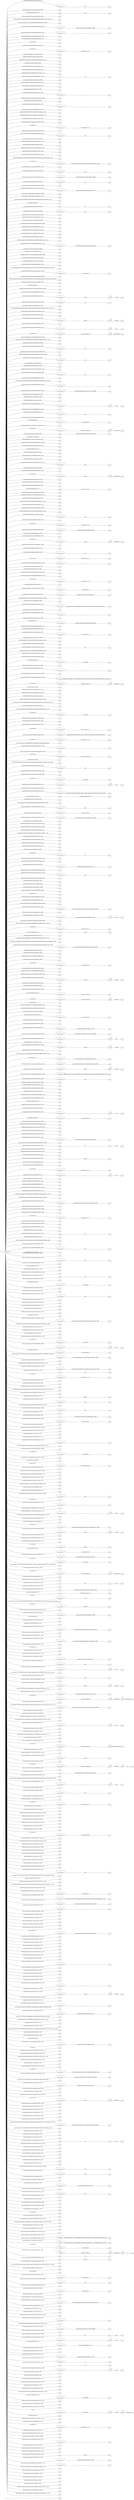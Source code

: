 digraph NFA {
  rankdir=LR;
  node [shape=circle, fontsize=10];
  __start [shape=point, label=""];
  __start -> None;
  105 [label="105"];
  221 [label="221"];
  428 [label="428"];
  894 [label="894"];
  622 [label="622"];
  385 [label="385"];
  454 [label="454"];
  671 [label="671"];
  580 [label="580"];
  463 [label="463"];
  663 [label="663"];
  289 [label="289"];
  709 [label="709"];
  181 [label="181"];
  405 [label="405"];
  521 [label="521"];
  551 [label="551"];
  400 [label="400"];
  905 [label="905"];
  172 [label="172"];
  884 [label="884"];
  279 [label="279"];
  362 [label="362"];
  868 [label="868"];
  687 [label="687"];
  380 [label="380"];
  109 [label="109"];
  49 [label="49"];
  340 [label="340"];
  615 [label="615"];
  678 [label="678"];
  542 [label="542"];
  226 [label="226"];
  71 [label="71"];
  321 [label="321"];
  673 [label="673"];
  447 [label="447"];
  325 [label="325"];
  739 [label="739"];
  329 [label="329"];
  352 [label="352"];
  682 [label="682"];
  743 [label="743"];
  348 [label="348"];
  55 [label="55"];
  333 [label="333"];
  583 [label="583"];
  592 [label="592"];
  689 [label="689"];
  576 [label="576"];
  862 [label="862"];
  26 [label="26"];
  65 [label="65"];
  665 [label="665"];
  746 [label="746"];
  756 [label="756"];
  688 [label="688"];
  764 [label="764"];
  820 [label="820"];
  459 [label="459"];
  612 [label="612"];
  232 [label="232"];
  527 [label="527"];
  644 [label="644"];
  559 [label="559"];
  787 [label="787"];
  295 [label="295"];
  800 [label="800"];
  556 [label="556"];
  322 [label="322"];
  853 [label="853"];
  302 [label="302"];
  213 [label="213"];
  328 [label="328"];
  667 [label="667"];
  205 [label="205"];
  104 [label="104"];
  738 [label="738"];
  184 [label="184"];
  165 [label="165"];
  187 [label="187"];
  457 [label="457"];
  4 [label="4"];
  246 [label="246"];
  207 [label="207"];
  817 [label="817"];
  841 [label="841"];
  899 [label="899"];
  422 [label="422"];
  809 [label="809"];
  69 [label="69"];
  431 [label="431"];
  144 [label="144"];
  195 [label="195"];
  461 [label="461"];
  339 [label="339"];
  505 [label="505"];
  546 [label="546"];
  389 [label="389"];
  634 [label="634"];
  127 [label="127"];
  781 [label="781"];
  344 [label="344"];
  633 [label="633"];
  91 [label="91"];
  335 [label="335"];
  338 [label="338"];
  151 [label="151"];
  731 [label="731"];
  653 [label="653"];
  81 [label="81"];
  133 [label="133"];
  0 [label="0"];
  507 [label="507"];
  650 [label="650"];
  1 [label="1"];
  35 [label="35"];
  160 [label="160"];
  540 [label="540"];
  455 [label="455"];
  464 [label="464"];
  475 [label="475"];
  114 [label="114"];
  130 [label="130"];
  209 [label="209"];
  228 [label="228"];
  554 [label="554"];
  452 [label="452"];
  674 [label="674"];
  717 [label="717"];
  825 [label="825"];
  693 [label="693"];
  29 [label="29"];
  268 [label="268"];
  404 [label="404"];
  609 [label="609"];
  395 [label="395"];
  53 [label="53"];
  696 [label="696"];
  754 [label="754"];
  120 [label="120"];
  710 [label="710"];
  374 [label="374"];
  233 [label="233"];
  83 [label="83"];
  578 [label="578"];
  487 [label="487"];
  579 [label="579"];
  30 [label="30"];
  161 [label="161"];
  662 [label="662"];
  417 [label="417"];
  606 [label="606"];
  832 [label="832"];
  470 [label="470"];
  270 [label="270"];
  785 [label="785"];
  518 [label="518"];
  541 [label="541"];
  415 [label="415"];
  757 [label="757"];
  79 [label="79"];
  2 [label="2"];
  616 [label="616"];
  818 [label="818"];
  626 [label="626"];
  786 [label="786"];
  376 [label="376"];
  909 [label="909"];
  703 [label="703"];
  97 [label="97"];
  830 [label="830"];
  514 [label="514"];
  891 [label="891"];
  491 [label="491"];
  52 [label="52"];
  264 [label="264"];
  885 [label="885"];
  75 [label="75"];
  343 [label="343"];
  293 [label="293"];
  656 [label="656"];
  197 [label="197"];
  176 [label="176"];
  142 [label="142"];
  797 [label="797"];
  534 [label="534"];
  220 [label="220"];
  245 [label="245"];
  118 [label="118"];
  654 [label="654"];
  777 [label="777"];
  886 [label="886"];
  624 [label="624"];
  523 [label="523"];
  686 [label="686"];
  107 [label="107"];
  543 [label="543"];
  224 [label="224"];
  43 [label="43"];
  147 [label="147"];
  598 [label="598"];
  219 [label="219"];
  70 [label="70"];
  872 [label="872"];
  882 [label="882"];
  294 [label="294"];
  419 [label="419"];
  849 [label="849"];
  327 [label="327"];
  651 [label="651"];
  794 [label="794"];
  722 [label="722"];
  218 [label="218"];
  211 [label="211"];
  889 [label="889"];
  850 [label="850"];
  887 [label="887"];
  705 [label="705"];
  154 [label="154"];
  90 [label="90"];
  243 [label="243"];
  173 [label="173"];
  460 [label="460"];
  719 [label="719"];
  772 [label="772"];
  874 [label="874"];
  265 [label="265"];
  297 [label="297"];
  126 [label="126"];
  631 [label="631"];
  17 [label="17"];
  96 [label="96"];
  276 [label="276"];
  581 [label="581"];
  783 [label="783"];
  773 [label="773"];
  515 [label="515"];
  767 [label="767"];
  315 [label="315"];
  164 [label="164"];
  526 [label="526"];
  237 [label="237"];
  913 [label="913"];
  837 [label="837"];
  87 [label="87"];
  227 [label="227"];
  256 [label="256"];
  574 [label="574"];
  284 [label="284"];
  506 [label="506"];
  599 [label="599"];
  603 [label="603"];
  640 [label="640"];
  508 [label="508"];
  456 [label="456"];
  570 [label="570"];
  398 [label="398"];
  349 [label="349"];
  9 [label="9"];
  600 [label="600"];
  796 [label="796"];
  365 [label="365"];
  595 [label="595"];
  636 [label="636"];
  305 [label="305"];
  834 [label="834"];
  808 [label="808"];
  906 [label="906"];
  683 [label="683"];
  433 [label="433"];
  411 [label="411"];
  509 [label="509"];
  520 [label="520"];
  27 [label="27"];
  734 [label="734"];
  563 [label="563"];
  627 [label="627"];
  838 [label="838"];
  575 [label="575"];
  396 [label="396"];
  531 [label="531"];
  864 [label="864"];
  865 [label="865"];
  298 [label="298"];
  858 [label="858"];
  391 [label="391"];
  702 [label="702"];
  685 [label="685"];
  806 [label="806"];
  910 [label="910"];
  3 [label="3"];
  555 [label="555"];
  573 [label="573"];
  292 [label="292"];
  661 [label="661"];
  679 [label="679"];
  844 [label="844"];
  535 [label="535"];
  149 [label="149"];
  859 [label="859"];
  296 [label="296"];
  495 [label="495"];
  892 [label="892"];
  378 [label="378"];
  390 [label="390"];
  873 [label="873"];
  668 [label="668"];
  16 [label="16"];
  472 [label="472"];
  558 [label="558"];
  645 [label="645"];
  690 [label="690"];
  714 [label="714"];
  34 [label="34"];
  216 [label="216"];
  553 [label="553"];
  657 [label="657"];
  659 [label="659"];
  88 [label="88"];
  824 [label="824"];
  863 [label="863"];
  498 [label="498"];
  876 [label="876"];
  101 [label="101"];
  124 [label="124"];
  145 [label="145"];
  278 [label="278"];
  434 [label="434"];
  572 [label="572"];
  721 [label="721"];
  201 [label="201"];
  168 [label="168"];
  745 [label="745"];
  694 [label="694"];
  186 [label="186"];
  345 [label="345"];
  914 [label="914"];
  54 [label="54"];
  918 [label="918"];
  8 [label="8"];
  166 [label="166"];
  250 [label="250"];
  499 [label="499"];
  377 [label="377"];
  441 [label="441"];
  50 [label="50"];
  492 [label="492"];
  660 [label="660"];
  489 [label="489"];
  271 [label="271"];
  24 [label="24"];
  744 [label="744"];
  387 [label="387"];
  866 [label="866"];
  888 [label="888"];
  336 [label="336"];
  189 [label="189"];
  847 [label="847"];
  485 [label="485"];
  748 [label="748"];
  324 [label="324"];
  370 [label="370"];
  282 [label="282"];
  517 [label="517"];
  77 [label="77"];
  175 [label="175"];
  669 [label="669"];
  848 [label="848"];
  99 [label="99"];
  413 [label="413"];
  56 [label="56"];
  129 [label="129"];
  625 [label="625"];
  740 [label="740"];
  254 [label="254"];
  64 [label="64"];
  879 [label="879"];
  803 [label="803"];
  828 [label="828"];
  20 [label="20"];
  675 [label="675"];
  140 [label="140"];
  212 [label="212"];
  252 [label="252"];
  893 [label="893"];
  775 [label="775"];
  18 [label="18"];
  337 [label="337"];
  351 [label="351"];
  652 [label="652"];
  117 [label="117"];
  169 [label="169"];
  482 [label="482"];
  363 [label="363"];
  628 [label="628"];
  510 [label="510"];
  770 [label="770"];
  388 [label="388"];
  915 [label="915"];
  536 [label="536"];
  664 [label="664"];
  285 [label="285"];
  790 [label="790"];
  638 [label="638"];
  658 [label="658"];
  468 [label="468"];
  596 [label="596"];
  403 [label="403"];
  519 [label="519"];
  242 [label="242"];
  524 [label="524"];
  691 [label="691"];
  917 [label="917"];
  471 [label="471"];
  68 [label="68"];
  354 [label="354"];
  453 [label="453"];
  5 [label="5"];
  601 [label="601"];
  223 [label="223"];
  196 [label="196"];
  684 [label="684"];
  113 [label="113"];
  323 [label="323"];
  488 [label="488"];
  208 [label="208"];
  48 [label="48"];
  432 [label="432"];
  436 [label="436"];
  751 [label="751"];
  63 [label="63"];
  493 [label="493"];
  530 [label="530"];
  620 [label="620"];
  728 [label="728"];
  782 [label="782"];
  774 [label="774"];
  435 [label="435"];
  880 [label="880"];
  177 [label="177"];
  503 [label="503"];
  854 [label="854"];
  861 [label="861"];
  367 [label="367"];
  445 [label="445"];
  672 [label="672"];
  793 [label="793"];
  414 [label="414"];
  869 [label="869"];
  57 [label="57"];
  713 [label="713"];
  371 [label="371"];
  198 [label="198"];
  561 [label="561"];
  407 [label="407"];
  490 [label="490"];
  366 [label="366"];
  577 [label="577"];
  512 [label="512"];
  116 [label="116"];
  870 [label="870"];
  38 [label="38"];
  368 [label="368"];
  584 [label="584"];
  483 [label="483"];
  547 [label="547"];
  537 [label="537"];
  591 [label="591"];
  677 [label="677"];
  565 [label="565"];
  174 [label="174"];
  484 [label="484"];
  283 [label="283"];
  203 [label="203"];
  571 [label="571"];
  768 [label="768"];
  878 [label="878"];
  342 [label="342"];
  588 [label="588"];
  418 [label="418"];
  676 [label="676"];
  11 [label="11"];
  272 [label="272"];
  313 [label="313"];
  438 [label="438"];
  494 [label="494"];
  725 [label="725"];
  236 [label="236"];
  538 [label="538"];
  497 [label="497"];
  214 [label="214"];
  72 [label="72"];
  384 [label="384"];
  500 [label="500"];
  908 [label="908"];
  121 [label="121"];
  188 [label="188"];
  812 [label="812"];
  618 [label="618"];
  332 [label="332"];
  502 [label="502"];
  729 [label="729"];
  792 [label="792"];
  842 [label="842"];
  528 [label="528"];
  249 [label="249"];
  235 [label="235"];
  356 [label="356"];
  155 [label="155"];
  13 [label="13"];
  496 [label="496"];
  136 [label="136"];
  192 [label="192"];
  666 [label="666"];
  234 [label="234"];
  852 [label="852"];
  735 [label="735"];
  238 [label="238"];
  369 [label="369"];
  420 [label="420"];
  259 [label="259"];
  699 [label="699"];
  813 [label="813"];
  635 [label="635"];
  152 [label="152"];
  755 [label="755"];
  251 [label="251"];
  204 [label="204"];
  134 [label="134"];
  46 [label="46"];
  480 [label="480"];
  178 [label="178"];
  98 [label="98"];
  749 [label="749"];
  200 [label="200"];
  44 [label="44"];
  619 [label="619"];
  137 [label="137"];
  167 [label="167"];
  895 [label="895"];
  257 [label="257"];
  566 [label="566"];
  695 [label="695"];
  840 [label="840"];
  736 [label="736"];
  907 [label="907"];
  473 [label="473"];
  94 [label="94"];
  25 [label="25"];
  6 [label="6"];
  763 [label="763"];
  916 [label="916"];
  61 [label="61"];
  410 [label="410"];
  423 [label="423"];
  261 [label="261"];
  585 [label="585"];
  437 [label="437"];
  350 [label="350"];
  568 [label="568"];
  788 [label="788"];
  778 [label="778"];
  225 [label="225"];
  711 [label="711"];
  179 [label="179"];
  31 [label="31"];
  45 [label="45"];
  78 [label="78"];
  712 [label="712"];
  804 [label="804"];
  95 [label="95"];
  439 [label="439"];
  319 [label="319"];
  469 [label="469"];
  47 [label="47"];
  532 [label="532"];
  851 [label="851"];
  789 [label="789"];
  7 [label="7"];
  474 [label="474"];
  355 [label="355"];
  846 [label="846"];
  334 [label="334"];
  317 [label="317"];
  427 [label="427"];
  811 [label="811"];
  364 [label="364"];
  421 [label="421"];
  248 [label="248"];
  143 [label="143"];
  726 [label="726"];
  890 [label="890"];
  898 [label="898"];
  135 [label="135"];
  822 [label="822"];
  900 [label="900"];
  12 [label="12"];
  408 [label="408"];
  60 [label="60"];
  269 [label="269"];
  21 [label="21"];
  247 [label="247"];
  642 [label="642"];
  131 [label="131"];
  318 [label="318"];
  557 [label="557"];
  621 [label="621"];
  320 [label="320"];
  357 [label="357"];
  902 [label="902"];
  446 [label="446"];
  301 [label="301"];
  157 [label="157"];
  875 [label="875"];
  162 [label="162"];
  290 [label="290"];
  303 [label="303"];
  281 [label="281"];
  93 [label="93"];
  478 [label="478"];
  399 [label="399"];
  704 [label="704"];
  752 [label="752"];
  41 [label="41"];
  511 [label="511"];
  718 [label="718"];
  92 [label="92"];
  564 [label="564"];
  716 [label="716"];
  648 [label="648"];
  814 [label="814"];
  158 [label="158"];
  655 [label="655"];
  125 [label="125"];
  244 [label="244"];
  309 [label="309"];
  67 [label="67"];
  593 [label="593"];
  386 [label="386"];
  569 [label="569"];
  361 [label="361"];
  206 [label="206"];
  501 [label="501"];
  32 [label="32"];
  373 [label="373"];
  643 [label="643"];
  758 [label="758"];
  835 [label="835"];
  146 [label="146"];
  733 [label="733"];
  123 [label="123"];
  449 [label="449"];
  831 [label="831"];
  128 [label="128"];
  550 [label="550"];
  241 [label="241"];
  199 [label="199"];
  629 [label="629"];
  780 [label="780"];
  742 [label="742"];
  614 [label="614"];
  750 [label="750"];
  504 [label="504"];
  707 [label="707"];
  860 [label="860"];
  15 [label="15"];
  74 [label="74"];
  215 [label="215"];
  66 [label="66"];
  795 [label="795"];
  138 [label="138"];
  229 [label="229"];
  416 [label="416"];
  239 [label="239"];
  444 [label="444"];
  23 [label="23"];
  697 [label="697"];
  148 [label="148"];
  89 [label="89"];
  525 [label="525"];
  597 [label="597"];
  106 [label="106"];
  450 [label="450"];
  451 [label="451"];
  544 [label="544"];
  641 [label="641"];
  706 [label="706"];
  397 [label="397"];
  753 [label="753"];
  727 [label="727"];
  912 [label="912"];
  122 [label="122"];
  330 [label="330"];
  567 [label="567"];
  210 [label="210"];
  425 [label="425"];
  613 [label="613"];
  771 [label="771"];
  102 [label="102"];
  359 [label="359"];
  402 [label="402"];
  466 [label="466"];
  85 [label="85"];
  260 [label="260"];
  805 [label="805"];
  692 [label="692"];
  14 [label="14"];
  180 [label="180"];
  40 [label="40"];
  424 [label="424"];
  911 [label="911"];
  153 [label="153"];
  448 [label="448"];
  86 [label="86"];
  610 [label="610"];
  724 [label="724"];
  82 [label="82"];
  732 [label="732"];
  379 [label="379"];
  647 [label="647"];
  262 [label="262"];
  632 [label="632"];
  715 [label="715"];
  602 [label="602"];
  857 [label="857"];
  310 [label="310"];
  549 [label="549"];
  741 [label="741"];
  331 [label="331"];
  637 [label="637"];
  150 [label="150"];
  222 [label="222"];
  217 [label="217"];
  288 [label="288"];
  406 [label="406"];
  347 [label="347"];
  698 [label="698"];
  807 [label="807"];
  855 [label="855"];
  28 [label="28"];
  108 [label="108"];
  33 [label="33"];
  529 [label="529"];
  392 [label="392"];
  312 [label="312"];
  372 [label="372"];
  681 [label="681"];
  307 [label="307"];
  516 [label="516"];
  22 [label="22"];
  769 [label="769"];
  897 [label="897"];
  810 [label="810"];
  51 [label="51"];
  139 [label="139"];
  191 [label="191"];
  409 [label="409"];
  548 [label="548"];
  607 [label="607"];
  798 [label="798"];
  594 [label="594"];
  802 [label="802"];
  833 [label="833"];
  646 [label="646"];
  193 [label="193"];
  280 [label="280"];
  231 [label="231"];
  375 [label="375"];
  582 [label="582"];
  791 [label="791"];
  845 [label="845"];
  10 [label="10"];
  801 [label="801"];
  258 [label="258"];
  110 [label="110"];
  823 [label="823"];
  779 [label="779"];
  255 [label="255"];
  382 [label="382"];
  383 [label="383"];
  273 [label="273"];
  630 [label="630"];
  182 [label="182"];
  670 [label="670"];
  827 [label="827"];
  871 [label="871"];
  381 [label="381"];
  112 [label="112"];
  486 [label="486"];
  552 [label="552"];
  171 [label="171"];
  605 [label="605"];
  815 [label="815"];
  589 [label="589"];
  100 [label="100"];
  429 [label="429"];
  426 [label="426"];
  760 [label="760"];
  358 [label="358"];
  300 [label="300"];
  36 [label="36"];
  314 [label="314"];
  353 [label="353"];
  287 [label="287"];
  442 [label="442"];
  462 [label="462"];
  877 [label="877"];
  747 [label="747"];
  308 [label="308"];
  159 [label="159"];
  39 [label="39"];
  19 [label="19"];
  590 [label="590"];
  513 [label="513"];
  586 [label="586"];
  185 [label="185"];
  267 [label="267"];
  904 [label="904"];
  84 [label="84"];
  346 [label="346"];
  560 [label="560"];
  720 [label="720"];
  839 [label="839"];
  737 [label="737"];
  765 [label="765"];
  465 [label="465"];
  467 [label="467"];
  458 [label="458"];
  821 [label="821"];
  430 [label="430"];
  608 [label="608"];
  37 [label="37"];
  701 [label="701"];
  843 [label="843"];
  183 [label="183"];
  42 [label="42"];
  762 [label="762"];
  896 [label="896"];
  440 [label="440"];
  170 [label="170"];
  394 [label="394"];
  412 [label="412"];
  202 [label="202"];
  291 [label="291"];
  723 [label="723"];
  587 [label="587"];
  119 [label="119"];
  58 [label="58"];
  263 [label="263"];
  623 [label="623"];
  393 [label="393"];
  539 [label="539"];
  194 [label="194"];
  316 [label="316"];
  730 [label="730"];
  73 [label="73"];
  163 [label="163"];
  275 [label="275"];
  883 [label="883"];
  306 [label="306"];
  341 [label="341"];
  304 [label="304"];
  533 [label="533"];
  59 [label="59"];
  156 [label="156"];
  816 [label="816"];
  141 [label="141"];
  253 [label="253"];
  266 [label="266"];
  80 [label="80"];
  311 [label="311"];
  476 [label="476"];
  680 [label="680"];
  881 [label="881"];
  299 [label="299"];
  277 [label="277"];
  545 [label="545"];
  111 [label="111"];
  62 [label="62"];
  784 [label="784"];
  903 [label="903"];
  443 [label="443"];
  230 [label="230"];
  639 [label="639"];
  856 [label="856"];
  240 [label="240"];
  132 [label="132"];
  649 [label="649"];
  115 [label="115"];
  759 [label="759"];
  522 [label="522"];
  604 [label="604"];
  617 [label="617"];
  708 [label="708"];
  761 [label="761"];
  901 [label="901"];
  360 [label="360"];
  826 [label="826"];
  76 [label="76"];
  274 [label="274"];
  766 [label="766"];
  479 [label="479"];
  700 [label="700"];
  611 [label="611"];
  103 [label="103"];
  829 [label="829"];
  477 [label="477"];
  401 [label="401"];
  776 [label="776"];
  836 [label="836"];
  326 [label="326"];
  190 [label="190"];
  819 [label="819"];
  867 [label="867"];
  481 [label="481"];
  286 [label="286"];
  799 [label="799"];
  562 [label="562"];
  { node [shape=doublecircle]; 1 3 4 6 8 10 12 14 15 17 19 20 21 22 24 26 27 28 29 30 31 32 33 34 35 37 38 40 42 43 44 45 47 48 49 50 51 52 53 54 55 56 57 58 60 61 62 63 64 65 66 67 68 69 70 72 75 77 78 79 80 82 83 84 85 86 87 88 89 90 91 94 97 99 100 101 103 105 106 107 109 110 111 112 113 115 116 118 120 122 124 126 127 128 129 130 131 132 133 134 135 136 137 138 139 140 141 142 143 144 145 146 147 148 149 151 152 153 155 158 159 160 162 165 166 168 171 172 173 174 175 176 177 179 180 181 182 183 184 185 186 187 188 189 190 191 192 193 194 195 196 198 199 200 202 203 205 206 208 209 210 212 214 215 216 217 218 220 222 223 224 225 226 227 228 229 230 231 232 233 235 236 237 238 239 240 241 242 243 244 245 247 250 252 253 254 255 257 258 259 260 261 262 263 264 265 266 267 268 270 273 275 277 279 281 282 283 284 287 290 292 293 295 297 299 300 301 303 305 306 307 309 310 311 312 313 315 317 319 321 323 325 326 327 328 329 330 331 332 333 334 335 336 337 338 339 340 341 342 343 344 345 346 347 349 350 351 353 356 357 358 360 363 364 366 369 370 371 372 373 374 375 377 378 379 380 381 382 383 384 385 386 387 388 389 390 391 392 393 395 396 398 400 401 402 403 405 406 407 408 409 410 411 412 413 414 415 416 417 419 420 421 422 423 424 425 426 427 428 429 431 434 436 437 438 439 441 442 443 444 445 446 447 448 449 450 451 454 457 459 460 461 462 464 466 468 469 470 471 473 475 476 477 479 480 481 482 483 485 486 487 489 491 493 495 497 498 499 500 501 502 503 504 505 506 507 508 509 510 511 512 513 514 515 516 517 518 519 520 521 523 524 525 527 530 531 532 534 537 538 540 543 544 545 546 547 548 549 551 552 553 554 555 556 557 558 559 560 561 562 563 564 565 566 567 569 570 572 574 575 576 577 579 580 581 582 583 584 585 586 587 588 589 590 592 593 594 595 596 597 598 599 600 601 602 604 607 609 610 611 612 614 615 616 617 618 619 620 621 622 623 624 627 630 632 633 635 637 639 640 641 642 643 644 645 647 649 650 651 653 654 655 656 657 659 660 661 663 665 667 669 671 672 673 674 675 676 677 678 679 680 681 682 683 684 685 686 687 688 689 690 691 692 693 694 695 696 697 699 700 701 703 706 707 708 710 713 714 716 719 720 721 722 723 724 725 727 728 729 730 731 732 733 734 735 736 737 738 739 740 741 742 743 744 745 747 748 749 751 752 753 755 756 758 759 760 761 762 763 764 765 767 768 770 772 774 775 776 777 779 782 783 787 788 790 793 796 799 801 803 805 807 810 813 817 820 824 827 830 834 837 839 841 843 845 847 849 851 853 855 857 859 861 863 865 867 869 871 873 875 877 878 880 882 884 885 887 889 891 893 895 896 897 899 901 902 903 904 905 906 907 908 909 910 912 914 916 917 918 }
  0 -> 0 [label="*"];
  0 -> 1 [label="#gw-desktop-herotator"];
  0 -> 2 [label="#gw-desktop-herotator"];
  2 -> 2 [label="*"];
  2 -> 3 [label=".a-carousel-viewport"];
  0 -> 4 [label="#gw-desktop-herotator.tall"];
  0 -> 5 [label="#gw-desktop-herotator.tall"];
  5 -> 5 [label="*"];
  5 -> 6 [label=".a-carousel-container"];
  0 -> 7 [label="#gw-desktop-herotator.tall"];
  7 -> 7 [label="*"];
  7 -> 8 [label=".a-carousel-controls"];
  0 -> 9 [label="#gw-desktop-herotator.tall"];
  9 -> 9 [label="*"];
  9 -> 10 [label=".a-carousel-left"];
  0 -> 11 [label="#gw-desktop-herotator.tall"];
  11 -> 11 [label="*"];
  11 -> 12 [label=".a-carousel-right"];
  0 -> 13 [label="#gw-desktop-herotator.tall"];
  13 -> 13 [label="*"];
  13 -> 14 [label=".a-carousel-viewport"];
  0 -> 15 [label="#gw-desktop-herotator.tall.single-slide-hero"];
  0 -> 16 [label="#gw-desktop-herotator.tall.single-slide-hero"];
  16 -> 16 [label="*"];
  16 -> 17 [label=".a-carousel-controls"];
  0 -> 18 [label="#gw-desktop-herotator.tall.single-slide-hero"];
  18 -> 18 [label="*"];
  18 -> 19 [label=".a-carousel-viewport"];
  0 -> 20 [label="#icp-touch-link-cop"];
  0 -> 21 [label="#icp-touch-link-country"];
  0 -> 22 [label="#icp-touch-link-language"];
  0 -> 23 [label="#nav-flyout-ewc"];
  23 -> 23 [label="*"];
  23 -> 24 [label=".nav-flyout-buffer-left"];
  0 -> 25 [label="#nav-flyout-ewc"];
  25 -> 25 [label="*"];
  25 -> 26 [label=".nav-flyout-buffer-right"];
  0 -> 27 [label="._ameyal-product-shoveler_energy-efficiency_energy-efficiency-badge-data-sheet-label-container__2iEi2"];
  0 -> 28 [label="._ameyal-product-shoveler_energy-efficiency_energy-efficiency-badge-data-sheet-label__3b6X3"];
  0 -> 29 [label="._ameyal-product-shoveler_energy-efficiency_energy-efficiency-badge-rating-2021__2Q_3P"];
  0 -> 30 [label="._ameyal-product-shoveler_energy-efficiency_energy-efficiency-badge-rating-sign__1ronK"];
  0 -> 31 [label="._ameyal-product-shoveler_energy-efficiency_energy-efficiency-badge-rating__3_0eN"];
  0 -> 32 [label="._ameyal-product-shoveler_energy-efficiency_energy-efficiency-badge-shape__1IcJY"];
  0 -> 33 [label="._ameyal-product-shoveler_energy-efficiency_energy-efficiency-badge-standard__28gp8"];
  0 -> 34 [label="._ameyal-product-shoveler_energy-efficiency_energy-efficiency-container__1Pkva"];
  0 -> 35 [label="._ameyal-product-shoveler_image_asin-container-white-box__QwmgO"];
  0 -> 36 [label="._ameyal-product-shoveler_image_asin-container-white-box__QwmgO"];
  36 -> 36 [label="*"];
  36 -> 37 [label="img"];
  0 -> 38 [label="._ameyal-product-shoveler_image_asin-container__2jyCM"];
  0 -> 39 [label="._ameyal-product-shoveler_image_asin-container__2jyCM"];
  39 -> 39 [label="*"];
  39 -> 40 [label="img"];
  0 -> 41 [label="._ameyal-product-shoveler_image_base-padding__2zxN3"];
  41 -> 41 [label="*"];
  41 -> 42 [label="img"];
  0 -> 43 [label="._ameyal-product-shoveler_image_force-square__yjzpK"];
  0 -> 44 [label="._ameyal-product-shoveler_image_override-square__2e4Zf"];
  0 -> 45 [label="._ameyal-product-shoveler_image_round-corners__2y_fS"];
  0 -> 46 [label="._ameyal-product-shoveler_image_small-padding__15RRH"];
  46 -> 46 [label="*"];
  46 -> 47 [label="img"];
  0 -> 48 [label="._ameyal-product-shoveler_style_ad-feedback-loading-spinnner-rtl__2BoOY"];
  0 -> 49 [label="._ameyal-product-shoveler_style_ad-feedback-loading-spinnner__1nmZw"];
  0 -> 50 [label="._ameyal-product-shoveler_style_ad-feedback-primary-link__2bIZi"];
  0 -> 51 [label="._ameyal-product-shoveler_style_ad-feedback-sprite-mobile__2_rj8"];
  0 -> 52 [label="._ameyal-product-shoveler_style_ad-feedback-sprite__28uwB"];
  0 -> 53 [label="._ameyal-product-shoveler_style_ad-feedback-text-desktop__q3xp_"];
  0 -> 54 [label="._ameyal-product-shoveler_style_ad-feedback-text__2HjQ9"];
  0 -> 55 [label="._ameyal-product-shoveler_style_apexBadgeLabel__2-Vye"];
  0 -> 56 [label="._ameyal-product-shoveler_style_apexBadgeMessage__1tHvd"];
  0 -> 57 [label="._ameyal-product-shoveler_style_aspect-button-group__1LqUG"];
  0 -> 58 [label="._ameyal-product-shoveler_style_aspect-button__7cH_E"];
  0 -> 59 [label="._ameyal-product-shoveler_style_aspect-button__7cH_E"];
  59 -> 60 [label="svg"];
  0 -> 61 [label="._ameyal-product-shoveler_style_aspect-ratio-1236x1080__3aEzl"];
  0 -> 62 [label="._ameyal-product-shoveler_style_aspect-ratio-15x3__1h649"];
  0 -> 63 [label="._ameyal-product-shoveler_style_aspect-ratio-16x9__cBPv8"];
  0 -> 64 [label="._ameyal-product-shoveler_style_aspect-ratio-4x3__3BewI"];
  0 -> 65 [label="._ameyal-product-shoveler_style_aspect-ratio-5x8__2IaNz"];
  0 -> 66 [label="._ameyal-product-shoveler_style_aspect-ratio-dynamic-60vh__3N5g_"];
  0 -> 67 [label="._ameyal-product-shoveler_style_aspect-ratio-fill__2Zjfb"];
  0 -> 68 [label="._ameyal-product-shoveler_style_aspect-text__S4PU1"];
  0 -> 69 [label="._ameyal-product-shoveler_style_autoplay-span__2CMfc"];
  0 -> 70 [label="._ameyal-product-shoveler_style_badge-container__20aJ2"];
  0 -> 71 [label="._ameyal-product-shoveler_style_badge-container__20aJ2"];
  71 -> 72 [label="div"];
  0 -> 73 [label="._ameyal-product-shoveler_style_badge-container__20aJ2"];
  73 -> 74 [label="div"];
  74 -> 75 [label="span"];
  0 -> 76 [label="._ameyal-product-shoveler_style_badge-container__20aJ2"];
  76 -> 77 [label="divspan"];
  0 -> 78 [label="._ameyal-product-shoveler_style_badgeLabel__pJ5rc"];
  0 -> 79 [label="._ameyal-product-shoveler_style_badgeMessage__2Dtw7"];
  0 -> 80 [label="._ameyal-product-shoveler_style_carouselContainer__3N7M1"];
  0 -> 81 [label="._ameyal-product-shoveler_style_carouselContainer__3N7M1"];
  81 -> 81 [label="*"];
  81 -> 82 [label="li.a-carousel-card"];
  0 -> 83 [label="._ameyal-product-shoveler_style_close-icon-wrapper__1zvdC"];
  0 -> 84 [label="._ameyal-product-shoveler_style_close-icon__2RJs3"];
  0 -> 85 [label="._ameyal-product-shoveler_style_close-text__2-gwn"];
  0 -> 86 [label="._ameyal-product-shoveler_style_cta-link__2xo74"];
  0 -> 87 [label="._ameyal-product-shoveler_style_desktop-close-button__1iL_P"];
  0 -> 88 [label="._ameyal-product-shoveler_style_displayCount__1MVut"];
  0 -> 89 [label="._ameyal-product-shoveler_style_empty-footer__2d59h"];
  0 -> 90 [label="._ameyal-product-shoveler_style_five-pack__1-Tql"];
  0 -> 91 [label="._ameyal-product-shoveler_style_fluid-lazy-video__fInMS"];
  0 -> 92 [label="._ameyal-product-shoveler_style_fluid-lazy-video__fInMS"];
  92 -> 92 [label="*"];
  92 -> 93 [label=".video-js"];
  93 -> 93 [label="*"];
  93 -> 94 [label=".vjs-poster"];
  0 -> 95 [label="._ameyal-product-shoveler_style_fluid-lazy-video__fInMS"];
  95 -> 95 [label="*"];
  95 -> 96 [label=".video-js"];
  96 -> 96 [label="*"];
  96 -> 97 [label=".vjs-tech"];
  0 -> 98 [label="._ameyal-product-shoveler_style_fluid-lazy-video__fInMS"];
  98 -> 98 [label="*"];
  98 -> 99 [label=".video-js.vjs-fluid"];
  0 -> 100 [label="._ameyal-product-shoveler_style_four-pack__1ufgr"];
  0 -> 101 [label="._ameyal-product-shoveler_style_gw-hero-close-button__3svyZ"];
  0 -> 102 [label="._ameyal-product-shoveler_style_gw-hero-close-button__3svyZ"];
  102 -> 102 [label="*"];
  102 -> 103 [label="._ameyal-product-shoveler_style_close-black-icon__3hkbe"];
  0 -> 104 [label="._ameyal-product-shoveler_style_gw-hero-close-button__3svyZ"];
  104 -> 104 [label="*"];
  104 -> 105 [label="._ameyal-product-shoveler_style_close-text__2-gwn"];
  0 -> 106 [label="._ameyal-product-shoveler_style_gwm-link-footer__3OF47"];
  0 -> 107 [label="._ameyal-product-shoveler_style_haulRibbon__3VZNi"];
  0 -> 108 [label="._ameyal-product-shoveler_style_haulRibbon__3VZNi"];
  108 -> 108 [label="*"];
  108 -> 109 [label="._ameyal-product-shoveler_style_logo__15d-3"];
  0 -> 110 [label="._ameyal-product-shoveler_style_header-icon__2cuVV"];
  0 -> 111 [label="._ameyal-product-shoveler_style_header-link__cUhOK"];
  0 -> 112 [label="._ameyal-product-shoveler_style_header__1vGdj"];
  0 -> 113 [label="._ameyal-product-shoveler_style_image-container__2OiZA"];
  0 -> 114 [label="._ameyal-product-shoveler_style_image-container__2OiZA"];
  114 -> 114 [label="*"];
  114 -> 115 [label="img"];
  0 -> 116 [label="._ameyal-product-shoveler_style_inlineErrorDetails__1NBx-"];
  0 -> 117 [label="._ameyal-product-shoveler_style_lazy-loaded-video__3m5dG"];
  117 -> 117 [label="*"];
  117 -> 118 [label="._ameyal-product-shoveler_style_cover-cta-link__2HKJP"];
  0 -> 119 [label="._ameyal-product-shoveler_style_lazy-loaded-video__3m5dG"];
  119 -> 119 [label="*"];
  119 -> 120 [label="img._ameyal-product-shoveler_style_cover-portrait-image__2lhzL"];
  0 -> 121 [label="._ameyal-product-shoveler_style_lazy-loaded-video__3m5dG"];
  121 -> 121 [label="*"];
  121 -> 122 [label="img._ameyal-product-shoveler_style_dynamic-portrait-image__1Wrzd"];
  0 -> 123 [label="._ameyal-product-shoveler_style_lazy-loaded-video__3m5dG"];
  123 -> 123 [label="*"];
  123 -> 124 [label="video"];
  0 -> 125 [label="._ameyal-product-shoveler_style_lazy-loaded-video__3m5dG._ameyal-product-shoveler_style_fluid-lazy-video__fInMS"];
  125 -> 125 [label="*"];
  125 -> 126 [label="img._ameyal-product-shoveler_style_fluid-landscape-image__TE6PT"];
  0 -> 127 [label="._ameyal-product-shoveler_style_logoGap__nKNZ9"];
  0 -> 128 [label="._ameyal-product-shoveler_style_logoRectangle__1VJwu"];
  0 -> 129 [label="._ameyal-product-shoveler_style_logoSquareContainer__3Paoc"];
  0 -> 130 [label="._ameyal-product-shoveler_style_logoSquare__3NZyi"];
  0 -> 131 [label="._ameyal-product-shoveler_style_logo__2ZQ-N"];
  0 -> 132 [label="._ameyal-product-shoveler_style_mixed-button__2og-m"];
  0 -> 133 [label="._ameyal-product-shoveler_style_mobile-close-button__3PB07"];
  0 -> 134 [label="._ameyal-product-shoveler_style_mobile-double-border-link-focus__1Oz9p"];
  0 -> 135 [label="._ameyal-product-shoveler_style_mobile-double-border-link-focus__1Oz9p._ameyal-product-shoveler_style_focus-visible__3HkmX"];
  0 -> 136 [label="._ameyal-product-shoveler_style_mosaic-card-body__1HmTs"];
  0 -> 137 [label="._ameyal-product-shoveler_style_mosaic-card__1C-_R"];
  0 -> 138 [label="._ameyal-product-shoveler_style_negative-button__1Dvqz"];
  0 -> 139 [label="._ameyal-product-shoveler_style_negativeMarginAdjust__1nqu9"];
  0 -> 140 [label="._ameyal-product-shoveler_style_oneLineTruncation__2WWse"];
  0 -> 141 [label="._ameyal-product-shoveler_style_overlay__3Sx3u"];
  0 -> 142 [label="._ameyal-product-shoveler_style_positive-button__3UOC3"];
  0 -> 143 [label="._ameyal-product-shoveler_style_poster-image__1W0yA"];
  0 -> 144 [label="._ameyal-product-shoveler_style_smartText__ubpEw"];
  0 -> 145 [label="._ameyal-product-shoveler_style_spCSRFTreatment__-hwVO"];
  0 -> 146 [label="._ameyal-product-shoveler_style_spacer__7Pyg3"];
  0 -> 147 [label="._ameyal-product-shoveler_style_stacking-context__3PbQE"];
  0 -> 148 [label="._ameyal-product-shoveler_style_theming-background-override__1HfzJ"];
  0 -> 149 [label="._ameyal-product-shoveler_style_theming-text-color__2f7xc"];
  0 -> 150 [label="._ameyal-product-shoveler_style_theming-text-color__2f7xc"];
  150 -> 150 [label="*"];
  150 -> 151 [label="a"];
  0 -> 152 [label="._ameyal-product-shoveler_style_themingTextColorWhite__1zryO"];
  0 -> 153 [label="._ameyal-product-shoveler_style_themingTextColor__1YKkf"];
  0 -> 154 [label="._ameyal-product-shoveler_style_themingTextColor__1YKkf"];
  154 -> 154 [label="*"];
  154 -> 155 [label="a"];
  0 -> 156 [label="._ameyal-product-shoveler_style_themingTextColor__1YKkf"];
  156 -> 156 [label="*"];
  156 -> 157 [label="a"];
  157 -> 157 [label="*"];
  157 -> 158 [label="span"];
  0 -> 159 [label="._ameyal-product-shoveler_style_themingTextColor__1oQsI"];
  0 -> 160 [label="._ameyal-product-shoveler_style_themingTextColor__2LCvL"];
  0 -> 161 [label="._ameyal-product-shoveler_style_themingTextColor__2LCvL"];
  161 -> 161 [label="*"];
  161 -> 162 [label="a"];
  0 -> 163 [label="._ameyal-product-shoveler_style_themingTextColor__2LCvL"];
  163 -> 163 [label="*"];
  163 -> 164 [label="a"];
  164 -> 164 [label="*"];
  164 -> 165 [label="span"];
  0 -> 166 [label="._ameyal-product-shoveler_style_themingTextColor__lrzuC"];
  0 -> 167 [label="._ameyal-product-shoveler_style_themingTextColor__lrzuC"];
  167 -> 167 [label="*"];
  167 -> 168 [label="a"];
  0 -> 169 [label="._ameyal-product-shoveler_style_themingTextColor__lrzuC"];
  169 -> 169 [label="*"];
  169 -> 170 [label="a"];
  170 -> 170 [label="*"];
  170 -> 171 [label="span"];
  0 -> 172 [label="._ameyal-product-shoveler_style_three-pack__5s3hP"];
  0 -> 173 [label="._ameyal-product-shoveler_style_threeLineTruncation__UkUjj"];
  0 -> 174 [label="._ameyal-product-shoveler_style_tile-container__1QgAV"];
  0 -> 175 [label="._ameyal-product-shoveler_style_tile-grid__QMxNY"];
  0 -> 176 [label="._ameyal-product-shoveler_style_tile-link__38lTa"];
  0 -> 177 [label="._ameyal-product-shoveler_style_tile-theming__3eeyj"];
  0 -> 178 [label="._ameyal-product-shoveler_style_tile-theming__3eeyj"];
  178 -> 179 [label="._ameyal-product-shoveler_style_image-container__2OiZA"];
  0 -> 180 [label="._ameyal-product-shoveler_style_truncation__x9-69"];
  0 -> 181 [label="._ameyal-product-shoveler_style_twoLineTruncation__16TLV"];
  0 -> 182 [label="._ameyal-product-shoveler_style_video-container__1hKS1"];
  0 -> 183 [label="._ameyal-product-shoveler_style_video-container__1hKS1._ameyal-product-shoveler_style_show-video__xX4WM"];
  0 -> 184 [label="._ameyal-product-shoveler_style_wd-backdrop-data__1znxG"];
  0 -> 185 [label="._ameyal-product-shoveler_style_wd-card-link-focus__sm6Xn"];
  0 -> 186 [label="._ameyal-product-shoveler_style_wdHeader__Edrev"];
  0 -> 187 [label="._cropped-image-link_energy-efficiency_energy-efficiency-badge-data-sheet-label-container__2iEi2"];
  0 -> 188 [label="._cropped-image-link_energy-efficiency_energy-efficiency-badge-data-sheet-label__3b6X3"];
  0 -> 189 [label="._cropped-image-link_energy-efficiency_energy-efficiency-badge-rating-2021__2Q_3P"];
  0 -> 190 [label="._cropped-image-link_energy-efficiency_energy-efficiency-badge-rating-sign__1ronK"];
  0 -> 191 [label="._cropped-image-link_energy-efficiency_energy-efficiency-badge-rating__3_0eN"];
  0 -> 192 [label="._cropped-image-link_energy-efficiency_energy-efficiency-badge-shape__1IcJY"];
  0 -> 193 [label="._cropped-image-link_energy-efficiency_energy-efficiency-badge-standard__28gp8"];
  0 -> 194 [label="._cropped-image-link_energy-efficiency_energy-efficiency-container__1Pkva"];
  0 -> 195 [label="._cropped-image-link_image_asin-container-full-height__MOKlF"];
  0 -> 196 [label="._cropped-image-link_image_asin-container-white-box__3Stwp"];
  0 -> 197 [label="._cropped-image-link_image_asin-container-white-box__3Stwp"];
  197 -> 197 [label="*"];
  197 -> 198 [label="img"];
  0 -> 199 [label="._cropped-image-link_image_asin-container-white-box__3Stwp._cropped-image-link_image_reduce-image-height__23dy8"];
  0 -> 200 [label="._cropped-image-link_image_asin-container-white-box__QwmgO"];
  0 -> 201 [label="._cropped-image-link_image_asin-container-white-box__QwmgO"];
  201 -> 201 [label="*"];
  201 -> 202 [label="img"];
  0 -> 203 [label="._cropped-image-link_image_asin-container__2jyCM"];
  0 -> 204 [label="._cropped-image-link_image_asin-container__2jyCM"];
  204 -> 204 [label="*"];
  204 -> 205 [label="img"];
  0 -> 206 [label="._cropped-image-link_image_asin-container__LRY5p"];
  0 -> 207 [label="._cropped-image-link_image_asin-container__LRY5p"];
  207 -> 207 [label="*"];
  207 -> 208 [label="img"];
  0 -> 209 [label="._cropped-image-link_image_asin-container__LRY5p._cropped-image-link_image_border-radius-top-only__2tZ_O"];
  0 -> 210 [label="._cropped-image-link_image_asin-container__LRY5p._cropped-image-link_image_reduce-image-height__23dy8"];
  0 -> 211 [label="._cropped-image-link_image_base-padding__2zxN3"];
  211 -> 211 [label="*"];
  211 -> 212 [label="img"];
  0 -> 213 [label="._cropped-image-link_image_base-padding__mNE_u"];
  213 -> 213 [label="*"];
  213 -> 214 [label="img"];
  0 -> 215 [label="._cropped-image-link_image_force-square__yjzpK"];
  0 -> 216 [label="._cropped-image-link_image_override-square__2e4Zf"];
  0 -> 217 [label="._cropped-image-link_image_round-corners__22iOW"];
  0 -> 218 [label="._cropped-image-link_image_round-corners__2y_fS"];
  0 -> 219 [label="._cropped-image-link_image_small-padding__15RRH"];
  219 -> 219 [label="*"];
  219 -> 220 [label="img"];
  0 -> 221 [label="._cropped-image-link_image_small-padding__3ZjS-"];
  221 -> 221 [label="*"];
  221 -> 222 [label="img"];
  0 -> 223 [label="._cropped-image-link_style_ad-feedback-loading-spinnner-rtl__2BoOY"];
  0 -> 224 [label="._cropped-image-link_style_ad-feedback-loading-spinnner__1nmZw"];
  0 -> 225 [label="._cropped-image-link_style_ad-feedback-primary-link__2bIZi"];
  0 -> 226 [label="._cropped-image-link_style_ad-feedback-sprite-mobile__2_rj8"];
  0 -> 227 [label="._cropped-image-link_style_ad-feedback-sprite__28uwB"];
  0 -> 228 [label="._cropped-image-link_style_ad-feedback-text-desktop__q3xp_"];
  0 -> 229 [label="._cropped-image-link_style_ad-feedback-text__2HjQ9"];
  0 -> 230 [label="._cropped-image-link_style_apexBadgeLabel__2-Vye"];
  0 -> 231 [label="._cropped-image-link_style_apexBadgeMessage__1tHvd"];
  0 -> 232 [label="._cropped-image-link_style_aspect-button-group__1LqUG"];
  0 -> 233 [label="._cropped-image-link_style_aspect-button__7cH_E"];
  0 -> 234 [label="._cropped-image-link_style_aspect-button__7cH_E"];
  234 -> 235 [label="svg"];
  0 -> 236 [label="._cropped-image-link_style_aspect-ratio-1236x1080__3aEzl"];
  0 -> 237 [label="._cropped-image-link_style_aspect-ratio-15x3__1h649"];
  0 -> 238 [label="._cropped-image-link_style_aspect-ratio-16x9__cBPv8"];
  0 -> 239 [label="._cropped-image-link_style_aspect-ratio-4x3__3BewI"];
  0 -> 240 [label="._cropped-image-link_style_aspect-ratio-5x8__2IaNz"];
  0 -> 241 [label="._cropped-image-link_style_aspect-ratio-dynamic-60vh__3N5g_"];
  0 -> 242 [label="._cropped-image-link_style_aspect-ratio-fill__2Zjfb"];
  0 -> 243 [label="._cropped-image-link_style_aspect-text__S4PU1"];
  0 -> 244 [label="._cropped-image-link_style_autoplay-span__2CMfc"];
  0 -> 245 [label="._cropped-image-link_style_badge-container__20aJ2"];
  0 -> 246 [label="._cropped-image-link_style_badge-container__20aJ2"];
  246 -> 247 [label="div"];
  0 -> 248 [label="._cropped-image-link_style_badge-container__20aJ2"];
  248 -> 249 [label="div"];
  249 -> 250 [label="span"];
  0 -> 251 [label="._cropped-image-link_style_badge-container__20aJ2"];
  251 -> 252 [label="divspan"];
  0 -> 253 [label="._cropped-image-link_style_badgeLabel__pJ5rc"];
  0 -> 254 [label="._cropped-image-link_style_badgeMessage__2Dtw7"];
  0 -> 255 [label="._cropped-image-link_style_carouselContainer__3N7M1"];
  0 -> 256 [label="._cropped-image-link_style_carouselContainer__3N7M1"];
  256 -> 256 [label="*"];
  256 -> 257 [label="li.a-carousel-card"];
  0 -> 258 [label="._cropped-image-link_style_centerImage-focusable__1JvMN"];
  0 -> 259 [label="._cropped-image-link_style_centerImage-focusable__1JvMN._cropped-image-link_style_focus-visible__2YLxf"];
  0 -> 260 [label="._cropped-image-link_style_centerImage__1rzYI"];
  0 -> 261 [label="._cropped-image-link_style_close-icon-wrapper__1zvdC"];
  0 -> 262 [label="._cropped-image-link_style_close-icon__2RJs3"];
  0 -> 263 [label="._cropped-image-link_style_close-text__2-gwn"];
  0 -> 264 [label="._cropped-image-link_style_cropped-image-link__3winf"];
  0 -> 265 [label="._cropped-image-link_style_cta-link__2xo74"];
  0 -> 266 [label="._cropped-image-link_style_desktop-close-button__1iL_P"];
  0 -> 267 [label="._cropped-image-link_style_displayCount__1MVut"];
  0 -> 268 [label="._cropped-image-link_style_dt-TextContainer__3nbU9"];
  0 -> 269 [label="._cropped-image-link_style_dt-TextContainer__3nbU9"];
  269 -> 269 [label="*"];
  269 -> 270 [label="._cropped-image-link_style_dt-ctaButton__1Nw6g"];
  0 -> 271 [label="._cropped-image-link_style_dt-TextContainer__3nbU9"];
  271 -> 271 [label="*"];
  271 -> 272 [label="._cropped-image-link_style_dt-ctaButton__1Nw6g"];
  272 -> 272 [label="*"];
  272 -> 273 [label="button"];
  0 -> 274 [label="._cropped-image-link_style_dt-TextContainer__3nbU9"];
  274 -> 274 [label="*"];
  274 -> 275 [label="._cropped-image-link_style_dt-cta__3aSwB"];
  0 -> 276 [label="._cropped-image-link_style_dt-TextContainer__3nbU9"];
  276 -> 276 [label="*"];
  276 -> 277 [label="._cropped-image-link_style_dt-legalLine__3gv_-"];
  0 -> 278 [label="._cropped-image-link_style_dt-TextContainer__3nbU9"];
  278 -> 278 [label="*"];
  278 -> 279 [label="._cropped-image-link_style_dt-subTitle__2_bC7"];
  0 -> 280 [label="._cropped-image-link_style_dt-TextContainer__3nbU9"];
  280 -> 280 [label="*"];
  280 -> 281 [label="._cropped-image-link_style_dt-title__1nnGN"];
  0 -> 282 [label="._cropped-image-link_style_empty-footer__2d59h"];
  0 -> 283 [label="._cropped-image-link_style_five-pack__1-Tql"];
  0 -> 284 [label="._cropped-image-link_style_fluid-lazy-video__fInMS"];
  0 -> 285 [label="._cropped-image-link_style_fluid-lazy-video__fInMS"];
  285 -> 285 [label="*"];
  285 -> 286 [label=".video-js"];
  286 -> 286 [label="*"];
  286 -> 287 [label=".vjs-poster"];
  0 -> 288 [label="._cropped-image-link_style_fluid-lazy-video__fInMS"];
  288 -> 288 [label="*"];
  288 -> 289 [label=".video-js"];
  289 -> 289 [label="*"];
  289 -> 290 [label=".vjs-tech"];
  0 -> 291 [label="._cropped-image-link_style_fluid-lazy-video__fInMS"];
  291 -> 291 [label="*"];
  291 -> 292 [label=".video-js.vjs-fluid"];
  0 -> 293 [label="._cropped-image-link_style_fluidImageContainer__2jd50"];
  0 -> 294 [label="._cropped-image-link_style_fluidImageContainer__2jd50"];
  294 -> 294 [label="*"];
  294 -> 295 [label="._cropped-image-link_style_fluidImage__iJ3aE"];
  0 -> 296 [label="._cropped-image-link_style_fluidImageContainer__2jd50"];
  296 -> 296 [label="*"];
  296 -> 297 [label="._cropped-image-link_style_fluidImage__iJ3aE._cropped-image-link_style_fluidLandscapeImage__3eTVC"];
  0 -> 298 [label="._cropped-image-link_style_fluidImageContainer__2jd50"];
  298 -> 298 [label="*"];
  298 -> 299 [label="._cropped-image-link_style_fluidImage__iJ3aE._cropped-image-link_style_fluidPortraitImage__3yQ-X"];
  0 -> 300 [label="._cropped-image-link_style_four-pack__1ufgr"];
  0 -> 301 [label="._cropped-image-link_style_gw-hero-close-button__3svyZ"];
  0 -> 302 [label="._cropped-image-link_style_gw-hero-close-button__3svyZ"];
  302 -> 302 [label="*"];
  302 -> 303 [label="._cropped-image-link_style_close-black-icon__3hkbe"];
  0 -> 304 [label="._cropped-image-link_style_gw-hero-close-button__3svyZ"];
  304 -> 304 [label="*"];
  304 -> 305 [label="._cropped-image-link_style_close-text__2-gwn"];
  0 -> 306 [label="._cropped-image-link_style_gwm-link-footer__3OF47"];
  0 -> 307 [label="._cropped-image-link_style_haulRibbon__3VZNi"];
  0 -> 308 [label="._cropped-image-link_style_haulRibbon__3VZNi"];
  308 -> 308 [label="*"];
  308 -> 309 [label="._cropped-image-link_style_logo__15d-3"];
  0 -> 310 [label="._cropped-image-link_style_header-icon__2cuVV"];
  0 -> 311 [label="._cropped-image-link_style_header-link__cUhOK"];
  0 -> 312 [label="._cropped-image-link_style_header__1vGdj"];
  0 -> 313 [label="._cropped-image-link_style_image-container__2OiZA"];
  0 -> 314 [label="._cropped-image-link_style_image-container__2OiZA"];
  314 -> 314 [label="*"];
  314 -> 315 [label="img"];
  0 -> 316 [label="._cropped-image-link_style_lazy-loaded-video__3m5dG"];
  316 -> 316 [label="*"];
  316 -> 317 [label="._cropped-image-link_style_cover-cta-link__2HKJP"];
  0 -> 318 [label="._cropped-image-link_style_lazy-loaded-video__3m5dG"];
  318 -> 318 [label="*"];
  318 -> 319 [label="img._cropped-image-link_style_cover-portrait-image__2lhzL"];
  0 -> 320 [label="._cropped-image-link_style_lazy-loaded-video__3m5dG"];
  320 -> 320 [label="*"];
  320 -> 321 [label="img._cropped-image-link_style_dynamic-portrait-image__1Wrzd"];
  0 -> 322 [label="._cropped-image-link_style_lazy-loaded-video__3m5dG"];
  322 -> 322 [label="*"];
  322 -> 323 [label="video"];
  0 -> 324 [label="._cropped-image-link_style_lazy-loaded-video__3m5dG._cropped-image-link_style_fluid-lazy-video__fInMS"];
  324 -> 324 [label="*"];
  324 -> 325 [label="img._cropped-image-link_style_fluid-landscape-image__TE6PT"];
  0 -> 326 [label="._cropped-image-link_style_logoGap__nKNZ9"];
  0 -> 327 [label="._cropped-image-link_style_logoRectangle__1VJwu"];
  0 -> 328 [label="._cropped-image-link_style_logoSquareContainer__3Paoc"];
  0 -> 329 [label="._cropped-image-link_style_logoSquare__3NZyi"];
  0 -> 330 [label="._cropped-image-link_style_logo__2ZQ-N"];
  0 -> 331 [label="._cropped-image-link_style_mixed-button__2og-m"];
  0 -> 332 [label="._cropped-image-link_style_mobile-close-button__3PB07"];
  0 -> 333 [label="._cropped-image-link_style_mobile-double-border-link-focus__1Oz9p"];
  0 -> 334 [label="._cropped-image-link_style_mobile-double-border-link-focus__1Oz9p._cropped-image-link_style_focus-visible__3HkmX"];
  0 -> 335 [label="._cropped-image-link_style_mosaic-card-body__1HmTs"];
  0 -> 336 [label="._cropped-image-link_style_mosaic-card__1C-_R"];
  0 -> 337 [label="._cropped-image-link_style_negative-button__1Dvqz"];
  0 -> 338 [label="._cropped-image-link_style_negativeMarginAdjust__1nqu9"];
  0 -> 339 [label="._cropped-image-link_style_oneLineTruncation__2WWse"];
  0 -> 340 [label="._cropped-image-link_style_overlay__3Sx3u"];
  0 -> 341 [label="._cropped-image-link_style_positive-button__3UOC3"];
  0 -> 342 [label="._cropped-image-link_style_poster-image__1W0yA"];
  0 -> 343 [label="._cropped-image-link_style_smartText__ubpEw"];
  0 -> 344 [label="._cropped-image-link_style_spacer__7Pyg3"];
  0 -> 345 [label="._cropped-image-link_style_stacking-context__3PbQE"];
  0 -> 346 [label="._cropped-image-link_style_theming-background-override__1HfzJ"];
  0 -> 347 [label="._cropped-image-link_style_theming-text-color__2f7xc"];
  0 -> 348 [label="._cropped-image-link_style_theming-text-color__2f7xc"];
  348 -> 348 [label="*"];
  348 -> 349 [label="a"];
  0 -> 350 [label="._cropped-image-link_style_themingTextColorWhite__1zryO"];
  0 -> 351 [label="._cropped-image-link_style_themingTextColor__1YKkf"];
  0 -> 352 [label="._cropped-image-link_style_themingTextColor__1YKkf"];
  352 -> 352 [label="*"];
  352 -> 353 [label="a"];
  0 -> 354 [label="._cropped-image-link_style_themingTextColor__1YKkf"];
  354 -> 354 [label="*"];
  354 -> 355 [label="a"];
  355 -> 355 [label="*"];
  355 -> 356 [label="span"];
  0 -> 357 [label="._cropped-image-link_style_themingTextColor__1oQsI"];
  0 -> 358 [label="._cropped-image-link_style_themingTextColor__2LCvL"];
  0 -> 359 [label="._cropped-image-link_style_themingTextColor__2LCvL"];
  359 -> 359 [label="*"];
  359 -> 360 [label="a"];
  0 -> 361 [label="._cropped-image-link_style_themingTextColor__2LCvL"];
  361 -> 361 [label="*"];
  361 -> 362 [label="a"];
  362 -> 362 [label="*"];
  362 -> 363 [label="span"];
  0 -> 364 [label="._cropped-image-link_style_themingTextColor__lrzuC"];
  0 -> 365 [label="._cropped-image-link_style_themingTextColor__lrzuC"];
  365 -> 365 [label="*"];
  365 -> 366 [label="a"];
  0 -> 367 [label="._cropped-image-link_style_themingTextColor__lrzuC"];
  367 -> 367 [label="*"];
  367 -> 368 [label="a"];
  368 -> 368 [label="*"];
  368 -> 369 [label="span"];
  0 -> 370 [label="._cropped-image-link_style_three-pack__5s3hP"];
  0 -> 371 [label="._cropped-image-link_style_threeLineTruncation__UkUjj"];
  0 -> 372 [label="._cropped-image-link_style_tile-container__1QgAV"];
  0 -> 373 [label="._cropped-image-link_style_tile-grid__QMxNY"];
  0 -> 374 [label="._cropped-image-link_style_tile-link__38lTa"];
  0 -> 375 [label="._cropped-image-link_style_tile-theming__3eeyj"];
  0 -> 376 [label="._cropped-image-link_style_tile-theming__3eeyj"];
  376 -> 377 [label="._cropped-image-link_style_image-container__2OiZA"];
  0 -> 378 [label="._cropped-image-link_style_truncation__x9-69"];
  0 -> 379 [label="._cropped-image-link_style_twoLineTruncation__16TLV"];
  0 -> 380 [label="._cropped-image-link_style_video-container__1hKS1"];
  0 -> 381 [label="._cropped-image-link_style_video-container__1hKS1._cropped-image-link_style_show-video__xX4WM"];
  0 -> 382 [label="._cropped-image-link_style_wd-backdrop-data__1znxG"];
  0 -> 383 [label="._cropped-image-link_style_wd-card-link-focus__sm6Xn"];
  0 -> 384 [label="._cropped-image-link_style_wdHeader__Edrev"];
  0 -> 385 [label="._fluid-fat-image-link-v2_energy-efficiency_energy-efficiency-badge-data-sheet-label-container__2iEi2"];
  0 -> 386 [label="._fluid-fat-image-link-v2_energy-efficiency_energy-efficiency-badge-data-sheet-label__3b6X3"];
  0 -> 387 [label="._fluid-fat-image-link-v2_energy-efficiency_energy-efficiency-badge-rating-2021__2Q_3P"];
  0 -> 388 [label="._fluid-fat-image-link-v2_energy-efficiency_energy-efficiency-badge-rating-sign__1ronK"];
  0 -> 389 [label="._fluid-fat-image-link-v2_energy-efficiency_energy-efficiency-badge-rating__3_0eN"];
  0 -> 390 [label="._fluid-fat-image-link-v2_energy-efficiency_energy-efficiency-badge-shape__1IcJY"];
  0 -> 391 [label="._fluid-fat-image-link-v2_energy-efficiency_energy-efficiency-badge-standard__28gp8"];
  0 -> 392 [label="._fluid-fat-image-link-v2_energy-efficiency_energy-efficiency-container__1Pkva"];
  0 -> 393 [label="._fluid-fat-image-link-v2_image_asin-container-white-box__QwmgO"];
  0 -> 394 [label="._fluid-fat-image-link-v2_image_asin-container-white-box__QwmgO"];
  394 -> 394 [label="*"];
  394 -> 395 [label="img"];
  0 -> 396 [label="._fluid-fat-image-link-v2_image_asin-container__2jyCM"];
  0 -> 397 [label="._fluid-fat-image-link-v2_image_asin-container__2jyCM"];
  397 -> 397 [label="*"];
  397 -> 398 [label="img"];
  0 -> 399 [label="._fluid-fat-image-link-v2_image_base-padding__2zxN3"];
  399 -> 399 [label="*"];
  399 -> 400 [label="img"];
  0 -> 401 [label="._fluid-fat-image-link-v2_image_force-square__yjzpK"];
  0 -> 402 [label="._fluid-fat-image-link-v2_image_override-square__2e4Zf"];
  0 -> 403 [label="._fluid-fat-image-link-v2_image_round-corners__2y_fS"];
  0 -> 404 [label="._fluid-fat-image-link-v2_image_small-padding__15RRH"];
  404 -> 404 [label="*"];
  404 -> 405 [label="img"];
  0 -> 406 [label="._fluid-fat-image-link-v2_singleLinkStyle_bodyFooterLink__9LvH0"];
  0 -> 407 [label="._fluid-fat-image-link-v2_style_ad-feedback-loading-spinnner-rtl__2BoOY"];
  0 -> 408 [label="._fluid-fat-image-link-v2_style_ad-feedback-loading-spinnner__1nmZw"];
  0 -> 409 [label="._fluid-fat-image-link-v2_style_ad-feedback-primary-link__2bIZi"];
  0 -> 410 [label="._fluid-fat-image-link-v2_style_ad-feedback-sprite-mobile__2_rj8"];
  0 -> 411 [label="._fluid-fat-image-link-v2_style_ad-feedback-sprite__28uwB"];
  0 -> 412 [label="._fluid-fat-image-link-v2_style_ad-feedback-text-desktop__q3xp_"];
  0 -> 413 [label="._fluid-fat-image-link-v2_style_ad-feedback-text__2HjQ9"];
  0 -> 414 [label="._fluid-fat-image-link-v2_style_apexBadgeLabel__2-Vye"];
  0 -> 415 [label="._fluid-fat-image-link-v2_style_apexBadgeMessage__1tHvd"];
  0 -> 416 [label="._fluid-fat-image-link-v2_style_aspect-button-group__1LqUG"];
  0 -> 417 [label="._fluid-fat-image-link-v2_style_aspect-button__7cH_E"];
  0 -> 418 [label="._fluid-fat-image-link-v2_style_aspect-button__7cH_E"];
  418 -> 419 [label="svg"];
  0 -> 420 [label="._fluid-fat-image-link-v2_style_aspect-ratio-1236x1080__3aEzl"];
  0 -> 421 [label="._fluid-fat-image-link-v2_style_aspect-ratio-15x3__1h649"];
  0 -> 422 [label="._fluid-fat-image-link-v2_style_aspect-ratio-16x9__cBPv8"];
  0 -> 423 [label="._fluid-fat-image-link-v2_style_aspect-ratio-4x3__3BewI"];
  0 -> 424 [label="._fluid-fat-image-link-v2_style_aspect-ratio-5x8__2IaNz"];
  0 -> 425 [label="._fluid-fat-image-link-v2_style_aspect-ratio-dynamic-60vh__3N5g_"];
  0 -> 426 [label="._fluid-fat-image-link-v2_style_aspect-ratio-fill__2Zjfb"];
  0 -> 427 [label="._fluid-fat-image-link-v2_style_aspect-text__S4PU1"];
  0 -> 428 [label="._fluid-fat-image-link-v2_style_autoplay-span__2CMfc"];
  0 -> 429 [label="._fluid-fat-image-link-v2_style_badge-container__20aJ2"];
  0 -> 430 [label="._fluid-fat-image-link-v2_style_badge-container__20aJ2"];
  430 -> 431 [label="div"];
  0 -> 432 [label="._fluid-fat-image-link-v2_style_badge-container__20aJ2"];
  432 -> 433 [label="div"];
  433 -> 434 [label="span"];
  0 -> 435 [label="._fluid-fat-image-link-v2_style_badge-container__20aJ2"];
  435 -> 436 [label="divspan"];
  0 -> 437 [label="._fluid-fat-image-link-v2_style_badgeLabel__pJ5rc"];
  0 -> 438 [label="._fluid-fat-image-link-v2_style_badgeMessage__2Dtw7"];
  0 -> 439 [label="._fluid-fat-image-link-v2_style_carouselContainer__3N7M1"];
  0 -> 440 [label="._fluid-fat-image-link-v2_style_carouselContainer__3N7M1"];
  440 -> 440 [label="*"];
  440 -> 441 [label="li.a-carousel-card"];
  0 -> 442 [label="._fluid-fat-image-link-v2_style_centerImage__30wh-"];
  0 -> 443 [label="._fluid-fat-image-link-v2_style_close-icon-wrapper__1zvdC"];
  0 -> 444 [label="._fluid-fat-image-link-v2_style_close-icon__2RJs3"];
  0 -> 445 [label="._fluid-fat-image-link-v2_style_close-text__2-gwn"];
  0 -> 446 [label="._fluid-fat-image-link-v2_style_cta-link__2xo74"];
  0 -> 447 [label="._fluid-fat-image-link-v2_style_desktop-close-button__1iL_P"];
  0 -> 448 [label="._fluid-fat-image-link-v2_style_displayCount__1MVut"];
  0 -> 449 [label="._fluid-fat-image-link-v2_style_empty-footer__2d59h"];
  0 -> 450 [label="._fluid-fat-image-link-v2_style_five-pack__1-Tql"];
  0 -> 451 [label="._fluid-fat-image-link-v2_style_fluid-lazy-video__fInMS"];
  0 -> 452 [label="._fluid-fat-image-link-v2_style_fluid-lazy-video__fInMS"];
  452 -> 452 [label="*"];
  452 -> 453 [label=".video-js"];
  453 -> 453 [label="*"];
  453 -> 454 [label=".vjs-poster"];
  0 -> 455 [label="._fluid-fat-image-link-v2_style_fluid-lazy-video__fInMS"];
  455 -> 455 [label="*"];
  455 -> 456 [label=".video-js"];
  456 -> 456 [label="*"];
  456 -> 457 [label=".vjs-tech"];
  0 -> 458 [label="._fluid-fat-image-link-v2_style_fluid-lazy-video__fInMS"];
  458 -> 458 [label="*"];
  458 -> 459 [label=".video-js.vjs-fluid"];
  0 -> 460 [label="._fluid-fat-image-link-v2_style_fluidFatImageLinkBody__1LsOX"];
  0 -> 461 [label="._fluid-fat-image-link-v2_style_fluidFatImageLink__1nw4J"];
  0 -> 462 [label="._fluid-fat-image-link-v2_style_fluidImageContainer__2SOMr"];
  0 -> 463 [label="._fluid-fat-image-link-v2_style_fluidImageContainer__2SOMr"];
  463 -> 463 [label="*"];
  463 -> 464 [label="._fluid-fat-image-link-v2_style_fluidImage__gTBjA"];
  0 -> 465 [label="._fluid-fat-image-link-v2_style_fluidImageContainer__2SOMr"];
  465 -> 465 [label="*"];
  465 -> 466 [label="._fluid-fat-image-link-v2_style_fluidImage__gTBjA._fluid-fat-image-link-v2_style_fluidLandscapeImage__2euAK"];
  0 -> 467 [label="._fluid-fat-image-link-v2_style_fluidImageContainer__2SOMr"];
  467 -> 467 [label="*"];
  467 -> 468 [label="._fluid-fat-image-link-v2_style_fluidImage__gTBjA._fluid-fat-image-link-v2_style_fluidPortraitImage__2SAYm"];
  0 -> 469 [label="._fluid-fat-image-link-v2_style_fluidImageContainer__2vGwp"];
  0 -> 470 [label="._fluid-fat-image-link-v2_style_four-pack__1ufgr"];
  0 -> 471 [label="._fluid-fat-image-link-v2_style_gw-hero-close-button__3svyZ"];
  0 -> 472 [label="._fluid-fat-image-link-v2_style_gw-hero-close-button__3svyZ"];
  472 -> 472 [label="*"];
  472 -> 473 [label="._fluid-fat-image-link-v2_style_close-black-icon__3hkbe"];
  0 -> 474 [label="._fluid-fat-image-link-v2_style_gw-hero-close-button__3svyZ"];
  474 -> 474 [label="*"];
  474 -> 475 [label="._fluid-fat-image-link-v2_style_close-text__2-gwn"];
  0 -> 476 [label="._fluid-fat-image-link-v2_style_gwm-link-footer__3OF47"];
  0 -> 477 [label="._fluid-fat-image-link-v2_style_haulRibbon__3VZNi"];
  0 -> 478 [label="._fluid-fat-image-link-v2_style_haulRibbon__3VZNi"];
  478 -> 478 [label="*"];
  478 -> 479 [label="._fluid-fat-image-link-v2_style_logo__15d-3"];
  0 -> 480 [label="._fluid-fat-image-link-v2_style_header-icon__2cuVV"];
  0 -> 481 [label="._fluid-fat-image-link-v2_style_header-link__cUhOK"];
  0 -> 482 [label="._fluid-fat-image-link-v2_style_header__1vGdj"];
  0 -> 483 [label="._fluid-fat-image-link-v2_style_image-container__2OiZA"];
  0 -> 484 [label="._fluid-fat-image-link-v2_style_image-container__2OiZA"];
  484 -> 484 [label="*"];
  484 -> 485 [label="img"];
  0 -> 486 [label="._fluid-fat-image-link-v2_style_imageLabel__3ANSV"];
  0 -> 487 [label="._fluid-fat-image-link-v2_style_inlineErrorDetails__1NBx-"];
  0 -> 488 [label="._fluid-fat-image-link-v2_style_lazy-loaded-video__3m5dG"];
  488 -> 488 [label="*"];
  488 -> 489 [label="._fluid-fat-image-link-v2_style_cover-cta-link__2HKJP"];
  0 -> 490 [label="._fluid-fat-image-link-v2_style_lazy-loaded-video__3m5dG"];
  490 -> 490 [label="*"];
  490 -> 491 [label="img._fluid-fat-image-link-v2_style_cover-portrait-image__2lhzL"];
  0 -> 492 [label="._fluid-fat-image-link-v2_style_lazy-loaded-video__3m5dG"];
  492 -> 492 [label="*"];
  492 -> 493 [label="img._fluid-fat-image-link-v2_style_dynamic-portrait-image__1Wrzd"];
  0 -> 494 [label="._fluid-fat-image-link-v2_style_lazy-loaded-video__3m5dG"];
  494 -> 494 [label="*"];
  494 -> 495 [label="video"];
  0 -> 496 [label="._fluid-fat-image-link-v2_style_lazy-loaded-video__3m5dG._fluid-fat-image-link-v2_style_fluid-lazy-video__fInMS"];
  496 -> 496 [label="*"];
  496 -> 497 [label="img._fluid-fat-image-link-v2_style_fluid-landscape-image__TE6PT"];
  0 -> 498 [label="._fluid-fat-image-link-v2_style_logoGap__nKNZ9"];
  0 -> 499 [label="._fluid-fat-image-link-v2_style_logoRectangle__1VJwu"];
  0 -> 500 [label="._fluid-fat-image-link-v2_style_logoSquareContainer__3Paoc"];
  0 -> 501 [label="._fluid-fat-image-link-v2_style_logoSquare__3NZyi"];
  0 -> 502 [label="._fluid-fat-image-link-v2_style_logo__2ZQ-N"];
  0 -> 503 [label="._fluid-fat-image-link-v2_style_mergedLinks__10JqZ"];
  0 -> 504 [label="._fluid-fat-image-link-v2_style_mixed-button__2og-m"];
  0 -> 505 [label="._fluid-fat-image-link-v2_style_mobile-close-button__3PB07"];
  0 -> 506 [label="._fluid-fat-image-link-v2_style_mobile-double-border-link-focus__1Oz9p"];
  0 -> 507 [label="._fluid-fat-image-link-v2_style_mobile-double-border-link-focus__1Oz9p._fluid-fat-image-link-v2_style_focus-visible__3HkmX"];
  0 -> 508 [label="._fluid-fat-image-link-v2_style_mosaic-card-body__1HmTs"];
  0 -> 509 [label="._fluid-fat-image-link-v2_style_mosaic-card__1C-_R"];
  0 -> 510 [label="._fluid-fat-image-link-v2_style_negative-button__1Dvqz"];
  0 -> 511 [label="._fluid-fat-image-link-v2_style_negativeMarginAdjust__1nqu9"];
  0 -> 512 [label="._fluid-fat-image-link-v2_style_oneLineTruncation__2WWse"];
  0 -> 513 [label="._fluid-fat-image-link-v2_style_overlay__3Sx3u"];
  0 -> 514 [label="._fluid-fat-image-link-v2_style_positive-button__3UOC3"];
  0 -> 515 [label="._fluid-fat-image-link-v2_style_poster-image__1W0yA"];
  0 -> 516 [label="._fluid-fat-image-link-v2_style_smartText__ubpEw"];
  0 -> 517 [label="._fluid-fat-image-link-v2_style_spCSRFTreatment__-hwVO"];
  0 -> 518 [label="._fluid-fat-image-link-v2_style_spacer__7Pyg3"];
  0 -> 519 [label="._fluid-fat-image-link-v2_style_stacking-context__3PbQE"];
  0 -> 520 [label="._fluid-fat-image-link-v2_style_theming-background-override__1HfzJ"];
  0 -> 521 [label="._fluid-fat-image-link-v2_style_theming-text-color__2f7xc"];
  0 -> 522 [label="._fluid-fat-image-link-v2_style_theming-text-color__2f7xc"];
  522 -> 522 [label="*"];
  522 -> 523 [label="a"];
  0 -> 524 [label="._fluid-fat-image-link-v2_style_themingTextColorWhite__1zryO"];
  0 -> 525 [label="._fluid-fat-image-link-v2_style_themingTextColor__1YKkf"];
  0 -> 526 [label="._fluid-fat-image-link-v2_style_themingTextColor__1YKkf"];
  526 -> 526 [label="*"];
  526 -> 527 [label="a"];
  0 -> 528 [label="._fluid-fat-image-link-v2_style_themingTextColor__1YKkf"];
  528 -> 528 [label="*"];
  528 -> 529 [label="a"];
  529 -> 529 [label="*"];
  529 -> 530 [label="span"];
  0 -> 531 [label="._fluid-fat-image-link-v2_style_themingTextColor__1oQsI"];
  0 -> 532 [label="._fluid-fat-image-link-v2_style_themingTextColor__2LCvL"];
  0 -> 533 [label="._fluid-fat-image-link-v2_style_themingTextColor__2LCvL"];
  533 -> 533 [label="*"];
  533 -> 534 [label="a"];
  0 -> 535 [label="._fluid-fat-image-link-v2_style_themingTextColor__2LCvL"];
  535 -> 535 [label="*"];
  535 -> 536 [label="a"];
  536 -> 536 [label="*"];
  536 -> 537 [label="span"];
  0 -> 538 [label="._fluid-fat-image-link-v2_style_themingTextColor__lrzuC"];
  0 -> 539 [label="._fluid-fat-image-link-v2_style_themingTextColor__lrzuC"];
  539 -> 539 [label="*"];
  539 -> 540 [label="a"];
  0 -> 541 [label="._fluid-fat-image-link-v2_style_themingTextColor__lrzuC"];
  541 -> 541 [label="*"];
  541 -> 542 [label="a"];
  542 -> 542 [label="*"];
  542 -> 543 [label="span"];
  0 -> 544 [label="._fluid-fat-image-link-v2_style_three-pack__5s3hP"];
  0 -> 545 [label="._fluid-fat-image-link-v2_style_threeLineTruncation__UkUjj"];
  0 -> 546 [label="._fluid-fat-image-link-v2_style_tile-container__1QgAV"];
  0 -> 547 [label="._fluid-fat-image-link-v2_style_tile-grid__QMxNY"];
  0 -> 548 [label="._fluid-fat-image-link-v2_style_tile-link__38lTa"];
  0 -> 549 [label="._fluid-fat-image-link-v2_style_tile-theming__3eeyj"];
  0 -> 550 [label="._fluid-fat-image-link-v2_style_tile-theming__3eeyj"];
  550 -> 551 [label="._fluid-fat-image-link-v2_style_image-container__2OiZA"];
  0 -> 552 [label="._fluid-fat-image-link-v2_style_truncation__x9-69"];
  0 -> 553 [label="._fluid-fat-image-link-v2_style_twoLineTruncation__16TLV"];
  0 -> 554 [label="._fluid-fat-image-link-v2_style_video-container__1hKS1"];
  0 -> 555 [label="._fluid-fat-image-link-v2_style_video-container__1hKS1._fluid-fat-image-link-v2_style_show-video__xX4WM"];
  0 -> 556 [label="._fluid-fat-image-link-v2_style_wd-backdrop-data__1znxG"];
  0 -> 557 [label="._fluid-fat-image-link-v2_style_wd-card-link-focus__sm6Xn"];
  0 -> 558 [label="._fluid-fat-image-link-v2_style_wdHeader__Edrev"];
  0 -> 559 [label="._fluid-quad-image-label-v2_energy-efficiency_energy-efficiency-badge-data-sheet-label-container__2iEi2"];
  0 -> 560 [label="._fluid-quad-image-label-v2_energy-efficiency_energy-efficiency-badge-data-sheet-label__3b6X3"];
  0 -> 561 [label="._fluid-quad-image-label-v2_energy-efficiency_energy-efficiency-badge-rating-2021__2Q_3P"];
  0 -> 562 [label="._fluid-quad-image-label-v2_energy-efficiency_energy-efficiency-badge-rating-sign__1ronK"];
  0 -> 563 [label="._fluid-quad-image-label-v2_energy-efficiency_energy-efficiency-badge-rating__3_0eN"];
  0 -> 564 [label="._fluid-quad-image-label-v2_energy-efficiency_energy-efficiency-badge-shape__1IcJY"];
  0 -> 565 [label="._fluid-quad-image-label-v2_energy-efficiency_energy-efficiency-badge-standard__28gp8"];
  0 -> 566 [label="._fluid-quad-image-label-v2_energy-efficiency_energy-efficiency-container__1Pkva"];
  0 -> 567 [label="._fluid-quad-image-label-v2_image_asin-container-white-box__QwmgO"];
  0 -> 568 [label="._fluid-quad-image-label-v2_image_asin-container-white-box__QwmgO"];
  568 -> 568 [label="*"];
  568 -> 569 [label="img"];
  0 -> 570 [label="._fluid-quad-image-label-v2_image_asin-container__2jyCM"];
  0 -> 571 [label="._fluid-quad-image-label-v2_image_asin-container__2jyCM"];
  571 -> 571 [label="*"];
  571 -> 572 [label="img"];
  0 -> 573 [label="._fluid-quad-image-label-v2_image_base-padding__2zxN3"];
  573 -> 573 [label="*"];
  573 -> 574 [label="img"];
  0 -> 575 [label="._fluid-quad-image-label-v2_image_force-square__yjzpK"];
  0 -> 576 [label="._fluid-quad-image-label-v2_image_override-square__2e4Zf"];
  0 -> 577 [label="._fluid-quad-image-label-v2_image_round-corners__2y_fS"];
  0 -> 578 [label="._fluid-quad-image-label-v2_image_small-padding__15RRH"];
  578 -> 578 [label="*"];
  578 -> 579 [label="img"];
  0 -> 580 [label="._fluid-quad-image-label-v2_style_ad-feedback-loading-spinnner-rtl__2BoOY"];
  0 -> 581 [label="._fluid-quad-image-label-v2_style_ad-feedback-loading-spinnner__1nmZw"];
  0 -> 582 [label="._fluid-quad-image-label-v2_style_ad-feedback-primary-link__2bIZi"];
  0 -> 583 [label="._fluid-quad-image-label-v2_style_ad-feedback-sprite-mobile__2_rj8"];
  0 -> 584 [label="._fluid-quad-image-label-v2_style_ad-feedback-sprite__28uwB"];
  0 -> 585 [label="._fluid-quad-image-label-v2_style_ad-feedback-text-desktop__q3xp_"];
  0 -> 586 [label="._fluid-quad-image-label-v2_style_ad-feedback-text__2HjQ9"];
  0 -> 587 [label="._fluid-quad-image-label-v2_style_apexBadgeLabel__2-Vye"];
  0 -> 588 [label="._fluid-quad-image-label-v2_style_apexBadgeMessage__1tHvd"];
  0 -> 589 [label="._fluid-quad-image-label-v2_style_aspect-button-group__1LqUG"];
  0 -> 590 [label="._fluid-quad-image-label-v2_style_aspect-button__7cH_E"];
  0 -> 591 [label="._fluid-quad-image-label-v2_style_aspect-button__7cH_E"];
  591 -> 592 [label="svg"];
  0 -> 593 [label="._fluid-quad-image-label-v2_style_aspect-ratio-1236x1080__3aEzl"];
  0 -> 594 [label="._fluid-quad-image-label-v2_style_aspect-ratio-15x3__1h649"];
  0 -> 595 [label="._fluid-quad-image-label-v2_style_aspect-ratio-16x9__cBPv8"];
  0 -> 596 [label="._fluid-quad-image-label-v2_style_aspect-ratio-4x3__3BewI"];
  0 -> 597 [label="._fluid-quad-image-label-v2_style_aspect-ratio-5x8__2IaNz"];
  0 -> 598 [label="._fluid-quad-image-label-v2_style_aspect-ratio-dynamic-60vh__3N5g_"];
  0 -> 599 [label="._fluid-quad-image-label-v2_style_aspect-ratio-fill__2Zjfb"];
  0 -> 600 [label="._fluid-quad-image-label-v2_style_aspect-text__S4PU1"];
  0 -> 601 [label="._fluid-quad-image-label-v2_style_autoplay-span__2CMfc"];
  0 -> 602 [label="._fluid-quad-image-label-v2_style_badge-container__20aJ2"];
  0 -> 603 [label="._fluid-quad-image-label-v2_style_badge-container__20aJ2"];
  603 -> 604 [label="div"];
  0 -> 605 [label="._fluid-quad-image-label-v2_style_badge-container__20aJ2"];
  605 -> 606 [label="div"];
  606 -> 607 [label="span"];
  0 -> 608 [label="._fluid-quad-image-label-v2_style_badge-container__20aJ2"];
  608 -> 609 [label="divspan"];
  0 -> 610 [label="._fluid-quad-image-label-v2_style_badgeLabel__pJ5rc"];
  0 -> 611 [label="._fluid-quad-image-label-v2_style_badgeMessage__2Dtw7"];
  0 -> 612 [label="._fluid-quad-image-label-v2_style_carouselContainer__3N7M1"];
  0 -> 613 [label="._fluid-quad-image-label-v2_style_carouselContainer__3N7M1"];
  613 -> 613 [label="*"];
  613 -> 614 [label="li.a-carousel-card"];
  0 -> 615 [label="._fluid-quad-image-label-v2_style_centerImage__30wh-"];
  0 -> 616 [label="._fluid-quad-image-label-v2_style_close-icon-wrapper__1zvdC"];
  0 -> 617 [label="._fluid-quad-image-label-v2_style_close-icon__2RJs3"];
  0 -> 618 [label="._fluid-quad-image-label-v2_style_close-text__2-gwn"];
  0 -> 619 [label="._fluid-quad-image-label-v2_style_cta-link__2xo74"];
  0 -> 620 [label="._fluid-quad-image-label-v2_style_desktop-close-button__1iL_P"];
  0 -> 621 [label="._fluid-quad-image-label-v2_style_displayCount__1MVut"];
  0 -> 622 [label="._fluid-quad-image-label-v2_style_empty-footer__2d59h"];
  0 -> 623 [label="._fluid-quad-image-label-v2_style_five-pack__1-Tql"];
  0 -> 624 [label="._fluid-quad-image-label-v2_style_fluid-lazy-video__fInMS"];
  0 -> 625 [label="._fluid-quad-image-label-v2_style_fluid-lazy-video__fInMS"];
  625 -> 625 [label="*"];
  625 -> 626 [label=".video-js"];
  626 -> 626 [label="*"];
  626 -> 627 [label=".vjs-poster"];
  0 -> 628 [label="._fluid-quad-image-label-v2_style_fluid-lazy-video__fInMS"];
  628 -> 628 [label="*"];
  628 -> 629 [label=".video-js"];
  629 -> 629 [label="*"];
  629 -> 630 [label=".vjs-tech"];
  0 -> 631 [label="._fluid-quad-image-label-v2_style_fluid-lazy-video__fInMS"];
  631 -> 631 [label="*"];
  631 -> 632 [label=".video-js.vjs-fluid"];
  0 -> 633 [label="._fluid-quad-image-label-v2_style_fluidImageContainer__2SOMr"];
  0 -> 634 [label="._fluid-quad-image-label-v2_style_fluidImageContainer__2SOMr"];
  634 -> 634 [label="*"];
  634 -> 635 [label="._fluid-quad-image-label-v2_style_fluidImage__gTBjA"];
  0 -> 636 [label="._fluid-quad-image-label-v2_style_fluidImageContainer__2SOMr"];
  636 -> 636 [label="*"];
  636 -> 637 [label="._fluid-quad-image-label-v2_style_fluidImage__gTBjA._fluid-quad-image-label-v2_style_fluidLandscapeImage__2euAK"];
  0 -> 638 [label="._fluid-quad-image-label-v2_style_fluidImageContainer__2SOMr"];
  638 -> 638 [label="*"];
  638 -> 639 [label="._fluid-quad-image-label-v2_style_fluidImage__gTBjA._fluid-quad-image-label-v2_style_fluidPortraitImage__2SAYm"];
  0 -> 640 [label="._fluid-quad-image-label-v2_style_fluidQuadImageLabelBody__3tld0"];
  0 -> 641 [label="._fluid-quad-image-label-v2_style_fluidQuadImageLabel__3b-Iv"];
  0 -> 642 [label="._fluid-quad-image-label-v2_style_four-pack__1ufgr"];
  0 -> 643 [label="._fluid-quad-image-label-v2_style_gridRowOne__1t0zL"];
  0 -> 644 [label="._fluid-quad-image-label-v2_style_gridRowTwo__15woW"];
  0 -> 645 [label="._fluid-quad-image-label-v2_style_gw-hero-close-button__3svyZ"];
  0 -> 646 [label="._fluid-quad-image-label-v2_style_gw-hero-close-button__3svyZ"];
  646 -> 646 [label="*"];
  646 -> 647 [label="._fluid-quad-image-label-v2_style_close-black-icon__3hkbe"];
  0 -> 648 [label="._fluid-quad-image-label-v2_style_gw-hero-close-button__3svyZ"];
  648 -> 648 [label="*"];
  648 -> 649 [label="._fluid-quad-image-label-v2_style_close-text__2-gwn"];
  0 -> 650 [label="._fluid-quad-image-label-v2_style_gwm-link-footer__3OF47"];
  0 -> 651 [label="._fluid-quad-image-label-v2_style_haulRibbon__3VZNi"];
  0 -> 652 [label="._fluid-quad-image-label-v2_style_haulRibbon__3VZNi"];
  652 -> 652 [label="*"];
  652 -> 653 [label="._fluid-quad-image-label-v2_style_logo__15d-3"];
  0 -> 654 [label="._fluid-quad-image-label-v2_style_header-icon__2cuVV"];
  0 -> 655 [label="._fluid-quad-image-label-v2_style_header-link__cUhOK"];
  0 -> 656 [label="._fluid-quad-image-label-v2_style_header__1vGdj"];
  0 -> 657 [label="._fluid-quad-image-label-v2_style_image-container__2OiZA"];
  0 -> 658 [label="._fluid-quad-image-label-v2_style_image-container__2OiZA"];
  658 -> 658 [label="*"];
  658 -> 659 [label="img"];
  0 -> 660 [label="._fluid-quad-image-label-v2_style_imageLabel__3ANSV"];
  0 -> 661 [label="._fluid-quad-image-label-v2_style_inlineErrorDetails__1NBx-"];
  0 -> 662 [label="._fluid-quad-image-label-v2_style_lazy-loaded-video__3m5dG"];
  662 -> 662 [label="*"];
  662 -> 663 [label="._fluid-quad-image-label-v2_style_cover-cta-link__2HKJP"];
  0 -> 664 [label="._fluid-quad-image-label-v2_style_lazy-loaded-video__3m5dG"];
  664 -> 664 [label="*"];
  664 -> 665 [label="img._fluid-quad-image-label-v2_style_cover-portrait-image__2lhzL"];
  0 -> 666 [label="._fluid-quad-image-label-v2_style_lazy-loaded-video__3m5dG"];
  666 -> 666 [label="*"];
  666 -> 667 [label="img._fluid-quad-image-label-v2_style_dynamic-portrait-image__1Wrzd"];
  0 -> 668 [label="._fluid-quad-image-label-v2_style_lazy-loaded-video__3m5dG"];
  668 -> 668 [label="*"];
  668 -> 669 [label="video"];
  0 -> 670 [label="._fluid-quad-image-label-v2_style_lazy-loaded-video__3m5dG._fluid-quad-image-label-v2_style_fluid-lazy-video__fInMS"];
  670 -> 670 [label="*"];
  670 -> 671 [label="img._fluid-quad-image-label-v2_style_fluid-landscape-image__TE6PT"];
  0 -> 672 [label="._fluid-quad-image-label-v2_style_leftQuadrant__21nVp"];
  0 -> 673 [label="._fluid-quad-image-label-v2_style_logoGap__nKNZ9"];
  0 -> 674 [label="._fluid-quad-image-label-v2_style_logoRectangle__1VJwu"];
  0 -> 675 [label="._fluid-quad-image-label-v2_style_logoSquareContainer__3Paoc"];
  0 -> 676 [label="._fluid-quad-image-label-v2_style_logoSquare__3NZyi"];
  0 -> 677 [label="._fluid-quad-image-label-v2_style_logo__2ZQ-N"];
  0 -> 678 [label="._fluid-quad-image-label-v2_style_mixed-button__2og-m"];
  0 -> 679 [label="._fluid-quad-image-label-v2_style_mobile-close-button__3PB07"];
  0 -> 680 [label="._fluid-quad-image-label-v2_style_mobile-double-border-link-focus__1Oz9p"];
  0 -> 681 [label="._fluid-quad-image-label-v2_style_mobile-double-border-link-focus__1Oz9p._fluid-quad-image-label-v2_style_focus-visible__3HkmX"];
  0 -> 682 [label="._fluid-quad-image-label-v2_style_mosaic-card-body__1HmTs"];
  0 -> 683 [label="._fluid-quad-image-label-v2_style_mosaic-card__1C-_R"];
  0 -> 684 [label="._fluid-quad-image-label-v2_style_negative-button__1Dvqz"];
  0 -> 685 [label="._fluid-quad-image-label-v2_style_negativeMarginAdjust__1nqu9"];
  0 -> 686 [label="._fluid-quad-image-label-v2_style_oneLineTruncation__2WWse"];
  0 -> 687 [label="._fluid-quad-image-label-v2_style_overlay__3Sx3u"];
  0 -> 688 [label="._fluid-quad-image-label-v2_style_positive-button__3UOC3"];
  0 -> 689 [label="._fluid-quad-image-label-v2_style_poster-image__1W0yA"];
  0 -> 690 [label="._fluid-quad-image-label-v2_style_quadrantContainer__3TMqG"];
  0 -> 691 [label="._fluid-quad-image-label-v2_style_rightQuadrant__PI01n"];
  0 -> 692 [label="._fluid-quad-image-label-v2_style_smartText__ubpEw"];
  0 -> 693 [label="._fluid-quad-image-label-v2_style_spCSRFTreatment__-hwVO"];
  0 -> 694 [label="._fluid-quad-image-label-v2_style_spacer__7Pyg3"];
  0 -> 695 [label="._fluid-quad-image-label-v2_style_stacking-context__3PbQE"];
  0 -> 696 [label="._fluid-quad-image-label-v2_style_theming-background-override__1HfzJ"];
  0 -> 697 [label="._fluid-quad-image-label-v2_style_theming-text-color__2f7xc"];
  0 -> 698 [label="._fluid-quad-image-label-v2_style_theming-text-color__2f7xc"];
  698 -> 698 [label="*"];
  698 -> 699 [label="a"];
  0 -> 700 [label="._fluid-quad-image-label-v2_style_themingTextColorWhite__1zryO"];
  0 -> 701 [label="._fluid-quad-image-label-v2_style_themingTextColor__1YKkf"];
  0 -> 702 [label="._fluid-quad-image-label-v2_style_themingTextColor__1YKkf"];
  702 -> 702 [label="*"];
  702 -> 703 [label="a"];
  0 -> 704 [label="._fluid-quad-image-label-v2_style_themingTextColor__1YKkf"];
  704 -> 704 [label="*"];
  704 -> 705 [label="a"];
  705 -> 705 [label="*"];
  705 -> 706 [label="span"];
  0 -> 707 [label="._fluid-quad-image-label-v2_style_themingTextColor__1oQsI"];
  0 -> 708 [label="._fluid-quad-image-label-v2_style_themingTextColor__2LCvL"];
  0 -> 709 [label="._fluid-quad-image-label-v2_style_themingTextColor__2LCvL"];
  709 -> 709 [label="*"];
  709 -> 710 [label="a"];
  0 -> 711 [label="._fluid-quad-image-label-v2_style_themingTextColor__2LCvL"];
  711 -> 711 [label="*"];
  711 -> 712 [label="a"];
  712 -> 712 [label="*"];
  712 -> 713 [label="span"];
  0 -> 714 [label="._fluid-quad-image-label-v2_style_themingTextColor__lrzuC"];
  0 -> 715 [label="._fluid-quad-image-label-v2_style_themingTextColor__lrzuC"];
  715 -> 715 [label="*"];
  715 -> 716 [label="a"];
  0 -> 717 [label="._fluid-quad-image-label-v2_style_themingTextColor__lrzuC"];
  717 -> 717 [label="*"];
  717 -> 718 [label="a"];
  718 -> 718 [label="*"];
  718 -> 719 [label="span"];
  0 -> 720 [label="._fluid-quad-image-label-v2_style_three-pack__5s3hP"];
  0 -> 721 [label="._fluid-quad-image-label-v2_style_threeLineTruncation__UkUjj"];
  0 -> 722 [label="._fluid-quad-image-label-v2_style_tile-container__1QgAV"];
  0 -> 723 [label="._fluid-quad-image-label-v2_style_tile-grid__QMxNY"];
  0 -> 724 [label="._fluid-quad-image-label-v2_style_tile-link__38lTa"];
  0 -> 725 [label="._fluid-quad-image-label-v2_style_tile-theming__3eeyj"];
  0 -> 726 [label="._fluid-quad-image-label-v2_style_tile-theming__3eeyj"];
  726 -> 727 [label="._fluid-quad-image-label-v2_style_image-container__2OiZA"];
  0 -> 728 [label="._fluid-quad-image-label-v2_style_truncation__x9-69"];
  0 -> 729 [label="._fluid-quad-image-label-v2_style_twoLineTruncation__16TLV"];
  0 -> 730 [label="._fluid-quad-image-label-v2_style_video-container__1hKS1"];
  0 -> 731 [label="._fluid-quad-image-label-v2_style_video-container__1hKS1._fluid-quad-image-label-v2_style_show-video__xX4WM"];
  0 -> 732 [label="._fluid-quad-image-label-v2_style_wd-backdrop-data__1znxG"];
  0 -> 733 [label="._fluid-quad-image-label-v2_style_wd-card-link-focus__sm6Xn"];
  0 -> 734 [label="._fluid-quad-image-label-v2_style_wdHeader__Edrev"];
  0 -> 735 [label="._quad-category-card_desktopStyle_cardBody__3Rdh1"];
  0 -> 736 [label="._quad-category-card_desktopStyle_categoryImage__35jKN"];
  0 -> 737 [label="._quad-category-card_desktopStyle_category__3flCQ"];
  0 -> 738 [label="._quad-category-card_desktopStyle_heroCategory__3KS3k"];
  0 -> 739 [label="._quad-category-card_desktopStyle_heroImage__2V8-9"];
  0 -> 740 [label="._quad-category-card_desktopStyle_heroLink__1EhW2"];
  0 -> 741 [label="._quad-category-card_desktopStyle_leftMost__1LmQB"];
  0 -> 742 [label="._quad-category-card_fluid_fluidCardBody__3TzJ4"];
  0 -> 743 [label="._quad-category-card_fluid_fluidCard__3hmFA"];
  0 -> 744 [label="._quad-category-card_image_asin-container-full-height__MOKlF"];
  0 -> 745 [label="._quad-category-card_image_asin-container-white-box__3Stwp"];
  0 -> 746 [label="._quad-category-card_image_asin-container-white-box__3Stwp"];
  746 -> 746 [label="*"];
  746 -> 747 [label="img"];
  0 -> 748 [label="._quad-category-card_image_asin-container-white-box__3Stwp._quad-category-card_image_reduce-image-height__23dy8"];
  0 -> 749 [label="._quad-category-card_image_asin-container__LRY5p"];
  0 -> 750 [label="._quad-category-card_image_asin-container__LRY5p"];
  750 -> 750 [label="*"];
  750 -> 751 [label="img"];
  0 -> 752 [label="._quad-category-card_image_asin-container__LRY5p._quad-category-card_image_border-radius-top-only__2tZ_O"];
  0 -> 753 [label="._quad-category-card_image_asin-container__LRY5p._quad-category-card_image_reduce-image-height__23dy8"];
  0 -> 754 [label="._quad-category-card_image_base-padding__mNE_u"];
  754 -> 754 [label="*"];
  754 -> 755 [label="img"];
  0 -> 756 [label="._quad-category-card_image_round-corners__22iOW"];
  0 -> 757 [label="._quad-category-card_image_small-padding__3ZjS-"];
  757 -> 757 [label="*"];
  757 -> 758 [label="img"];
  0 -> 759 [label="._quad-category-card_mobileStyle_cardBody__3ODbW"];
  0 -> 760 [label="._quad-category-card_mobileStyle_categoryContainer__2xY0I"];
  0 -> 761 [label="._quad-category-card_mobileStyle_categoryImage__3hSFw"];
  0 -> 762 [label="._quad-category-card_mobileStyle_category__1amt4"];
  0 -> 763 [label="._quad-category-card_mobileStyle_heroImage__1SewP"];
  0 -> 764 [label="._quad-category-card_mobileStyle_leftMost__3WtU6"];
  0 -> 765 [label="._quad-category-card_style_dashboard-card-with-border__1e4z_"];
  0 -> 766 [label="._quad-category-card_style_dashboard-card-with-border__1e4z_"];
  766 -> 766 [label="*"];
  766 -> 767 [label="a"];
  0 -> 768 [label="._quad-category-card_style_fluidImageContainer__2jd50"];
  0 -> 769 [label="._quad-category-card_style_fluidImageContainer__2jd50"];
  769 -> 769 [label="*"];
  769 -> 770 [label="._quad-category-card_style_fluidImage__iJ3aE"];
  0 -> 771 [label="._quad-category-card_style_fluidImageContainer__2jd50"];
  771 -> 771 [label="*"];
  771 -> 772 [label="._quad-category-card_style_fluidImage__iJ3aE._quad-category-card_style_fluidLandscapeImage__3eTVC"];
  0 -> 773 [label="._quad-category-card_style_fluidImageContainer__2jd50"];
  773 -> 773 [label="*"];
  773 -> 774 [label="._quad-category-card_style_fluidImage__iJ3aE._quad-category-card_style_fluidPortraitImage__3yQ-X"];
  0 -> 775 [label="._quad-category-card_style_gwm-link-footer__3EX7d"];
  0 -> 776 [label="._quad-category-card_style_heading__1mnEu"];
  0 -> 777 [label="._quad-category-card_style_themingTextColor__1w6Ut"];
  0 -> 778 [label="._quad-category-card_style_themingTextColor__1w6Ut"];
  778 -> 778 [label="*"];
  778 -> 779 [label="a"];
  0 -> 780 [label="._quad-category-card_style_themingTextColor__1w6Ut"];
  780 -> 780 [label="*"];
  780 -> 781 [label="a"];
  781 -> 781 [label="*"];
  781 -> 782 [label="span"];
  0 -> 783 [label="._text-link-stripe-v2_style_textlinkstripe__3aQhz"];
  0 -> 784 [label=".a-lt-ie9"];
  784 -> 784 [label="*"];
  784 -> 785 [label=".gw-card-layout"];
  785 -> 785 [label="*"];
  785 -> 786 [label=".a-cardui"];
  786 -> 786 [label="*"];
  786 -> 787 [label=".a-cardui-body"];
  0 -> 788 [label=".gw-card-layout"];
  0 -> 789 [label=".gw-card-layout"];
  789 -> 789 [label="*"];
  789 -> 790 [label=".a-cardui"];
  0 -> 791 [label=".gw-card-layout"];
  791 -> 791 [label="*"];
  791 -> 792 [label=".a-cardui"];
  792 -> 792 [label="*"];
  792 -> 793 [label=".a-cardui-body"];
  0 -> 794 [label=".gw-card-layout"];
  794 -> 794 [label="*"];
  794 -> 795 [label=".a-cardui"];
  795 -> 795 [label="*"];
  795 -> 796 [label=".a-cardui-footer"];
  0 -> 797 [label=".gw-card-layout"];
  797 -> 797 [label="*"];
  797 -> 798 [label=".a-cardui"];
  798 -> 798 [label="*"];
  798 -> 799 [label=".a-cardui-header"];
  0 -> 800 [label=".gw-card-layout"];
  800 -> 800 [label="*"];
  800 -> 801 [label=".a-cardui-body._fluid-fat-image-link-v2_bodyFooterStyle_cardBody__1YuQY"];
  0 -> 802 [label=".gw-card-layout"];
  802 -> 802 [label="*"];
  802 -> 803 [label=".a-cardui-footer._fluid-fat-image-link-v2_singleLinkStyle_footer__2cH0y"];
  0 -> 804 [label=".gw-card-layout"];
  804 -> 804 [label="*"];
  804 -> 805 [label=".a-cardui-footer._fluid-fat-image-link-v2_style_mergedLinksCta__3Npog"];
  0 -> 806 [label=".gw-card-layout"];
  806 -> 806 [label="*"];
  806 -> 807 [label=".a-cardui.gw-media-card"];
  0 -> 808 [label=".gw-card-layout"];
  808 -> 808 [label="*"];
  808 -> 809 [label=".a-cardui.gw-media-card"];
  809 -> 809 [label="*"];
  809 -> 810 [label=".a-cardui-body"];
  0 -> 811 [label=".gw-card-layout"];
  811 -> 811 [label="*"];
  811 -> 812 [label=".a-cardui.gw-media-card"];
  812 -> 812 [label="*"];
  812 -> 813 [label=".a-cardui-footer"];
  0 -> 814 [label=".gw-card-layout"];
  814 -> 814 [label="*"];
  814 -> 815 [label=".a-cardui.gw-media-card"];
  815 -> 815 [label="*"];
  815 -> 816 [label=".a-cardui-footer"];
  816 -> 816 [label="*"];
  816 -> 817 [label=".a-link-normal"];
  0 -> 818 [label=".gw-card-layout"];
  818 -> 818 [label="*"];
  818 -> 819 [label=".a-cardui.gw-media-card"];
  819 -> 819 [label="*"];
  819 -> 820 [label=".a-cardui-header"];
  0 -> 821 [label=".gw-card-layout"];
  821 -> 821 [label="*"];
  821 -> 822 [label=".a-cardui.gw-media-card"];
  822 -> 822 [label="*"];
  822 -> 823 [label=".a-cardui-header"];
  823 -> 823 [label="*"];
  823 -> 824 [label="h3"];
  0 -> 825 [label=".gw-card-layout"];
  825 -> 825 [label="*"];
  825 -> 826 [label=".a-cardui.gw-media-card"];
  826 -> 826 [label="*"];
  826 -> 827 [label=".asinBackground"];
  0 -> 828 [label=".gw-card-layout"];
  828 -> 828 [label="*"];
  828 -> 829 [label=".a-cardui.gw-media-card"];
  829 -> 829 [label="*"];
  829 -> 830 [label=".asinImage"];
  0 -> 831 [label=".gw-card-layout"];
  831 -> 831 [label="*"];
  831 -> 832 [label=".a-cardui.gw-media-card"];
  832 -> 832 [label="*"];
  832 -> 833 [label=".asinImage"];
  833 -> 833 [label="*"];
  833 -> 834 [label="img"];
  0 -> 835 [label=".gw-card-layout"];
  835 -> 835 [label="*"];
  835 -> 836 [label=".a-cardui.gw-media-card"];
  836 -> 836 [label="*"];
  836 -> 837 [label=".backgroundGradient"];
  0 -> 838 [label=".gw-card-layout"];
  838 -> 838 [label="*"];
  838 -> 839 [label=".a-size-base"];
  0 -> 840 [label=".gw-card-layout"];
  840 -> 840 [label="*"];
  840 -> 841 [label=".a-size-base-plus"];
  0 -> 842 [label=".gw-card-layout"];
  842 -> 842 [label="*"];
  842 -> 843 [label=".a-size-large"];
  0 -> 844 [label=".gw-card-layout"];
  844 -> 844 [label="*"];
  844 -> 845 [label=".a-size-medium"];
  0 -> 846 [label=".gw-card-layout"];
  846 -> 846 [label="*"];
  846 -> 847 [label=".a-size-small"];
  0 -> 848 [label=".gw-card-layout"];
  848 -> 848 [label="*"];
  848 -> 849 [label=".gw-col.gw-fixed-col"];
  0 -> 850 [label=".gw-card-layout"];
  850 -> 850 [label="*"];
  850 -> 851 [label="[data-order-ws=\"1\"]"];
  0 -> 852 [label=".gw-card-layout"];
  852 -> 852 [label="*"];
  852 -> 853 [label="[data-order-ws=\"10\"]"];
  0 -> 854 [label=".gw-card-layout"];
  854 -> 854 [label="*"];
  854 -> 855 [label="[data-order-ws=\"11\"]"];
  0 -> 856 [label=".gw-card-layout"];
  856 -> 856 [label="*"];
  856 -> 857 [label="[data-order-ws=\"12\"]"];
  0 -> 858 [label=".gw-card-layout"];
  858 -> 858 [label="*"];
  858 -> 859 [label="[data-order-ws=\"13\"]"];
  0 -> 860 [label=".gw-card-layout"];
  860 -> 860 [label="*"];
  860 -> 861 [label="[data-order-ws=\"2\"]"];
  0 -> 862 [label=".gw-card-layout"];
  862 -> 862 [label="*"];
  862 -> 863 [label="[data-order-ws=\"3\"]"];
  0 -> 864 [label=".gw-card-layout"];
  864 -> 864 [label="*"];
  864 -> 865 [label="[data-order-ws=\"4\"]"];
  0 -> 866 [label=".gw-card-layout"];
  866 -> 866 [label="*"];
  866 -> 867 [label="[data-order-ws=\"5\"]"];
  0 -> 868 [label=".gw-card-layout"];
  868 -> 868 [label="*"];
  868 -> 869 [label="[data-order-ws=\"6\"]"];
  0 -> 870 [label=".gw-card-layout"];
  870 -> 870 [label="*"];
  870 -> 871 [label="[data-order-ws=\"7\"]"];
  0 -> 872 [label=".gw-card-layout"];
  872 -> 872 [label="*"];
  872 -> 873 [label="[data-order-ws=\"8\"]"];
  0 -> 874 [label=".gw-card-layout"];
  874 -> 874 [label="*"];
  874 -> 875 [label="[data-order-ws=\"9\"]"];
  0 -> 876 [label=".gw-card-layout"];
  876 -> 876 [label="*"];
  876 -> 877 [label="h2"];
  0 -> 878 [label=".gw-card-layout[data-flow-dir=\"h\"]"];
  0 -> 879 [label=".gw-card-layout[data-flow-dir=\"h\"]"];
  879 -> 879 [label="*"];
  879 -> 880 [label=".card-flow-row-break"];
  0 -> 881 [label=".gw-card-layout[data-flow-dir=\"h\"]"];
  881 -> 881 [label="*"];
  881 -> 882 [label=".gw-auto-height"];
  0 -> 883 [label=".gw-card-layout[data-flow-dir=\"h\"]"];
  883 -> 883 [label="*"];
  883 -> 884 [label=".gw-card-layout[data-flow-dir=\"v\"]"];
  0 -> 885 [label=".gw-card-layout[data-flow-dir=\"h\"]"];
  0 -> 886 [label=".gw-card-layout[data-flow-dir=\"h\"]"];
  886 -> 887 [label=".card-flow-row-break"];
  0 -> 888 [label=".gw-card-layout[data-flow-dir=\"h\"]"];
  888 -> 889 [label=".gw-col"];
  0 -> 890 [label=".gw-card-layout[data-flow-dir=\"h\"]"];
  890 -> 891 [label=".gw-col[data-col-span-ws=\"2\"]"];
  0 -> 892 [label=".gw-card-layout[data-flow-dir=\"h\"]"];
  892 -> 893 [label=".gw-col[data-col-span-ws=\"4\"]"];
  0 -> 894 [label=".gw-card-layout[data-flow-dir=\"v\"]"];
  894 -> 895 [label=".gw-row"];
  0 -> 896 [label=".nav-access-image"];
  0 -> 897 [label=".nav-spinner"];
  0 -> 898 [label=".nav-sprite-v1"];
  898 -> 898 [label="*"];
  898 -> 899 [label=".nav-icon"];
  0 -> 900 [label=".nav-sprite-v1"];
  900 -> 900 [label="*"];
  900 -> 901 [label=".nav-sprite"];
  0 -> 902 [label=".nav-timeline-icon"];
  0 -> 903 [label=".nav-timeline-prime-icon"];
  0 -> 904 [label=".truncate-1line"];
  0 -> 905 [label=".truncate-2line"];
  0 -> 906 [label=".truncate-2line.a-size-base"];
  0 -> 907 [label=".truncate-2line.a-size-base-plus"];
  0 -> 908 [label=".truncate-2line.a-size-large"];
  0 -> 909 [label=".truncate-2line.a-size-medium"];
  0 -> 910 [label=".truncate-2line.a-size-small"];
  0 -> 911 [label="[data-grid-size=\"3\"]"];
  911 -> 911 [label="*"];
  911 -> 912 [label="._cropped-image-link_style_cropped-image-link__3winf"];
  0 -> 913 [label="[data-grid-size=\"4\"]"];
  913 -> 913 [label="*"];
  913 -> 914 [label="._cropped-image-link_style_cropped-image-link__3winf"];
  0 -> 915 [label="[data-grid-size=\"5\"]"];
  915 -> 915 [label="*"];
  915 -> 916 [label="._cropped-image-link_style_cropped-image-link__3winf"];
  0 -> 917 [label="div#navSwmHoliday.nav-focus"];
  0 -> 918 [label="h2.truncate-2line"];
}
